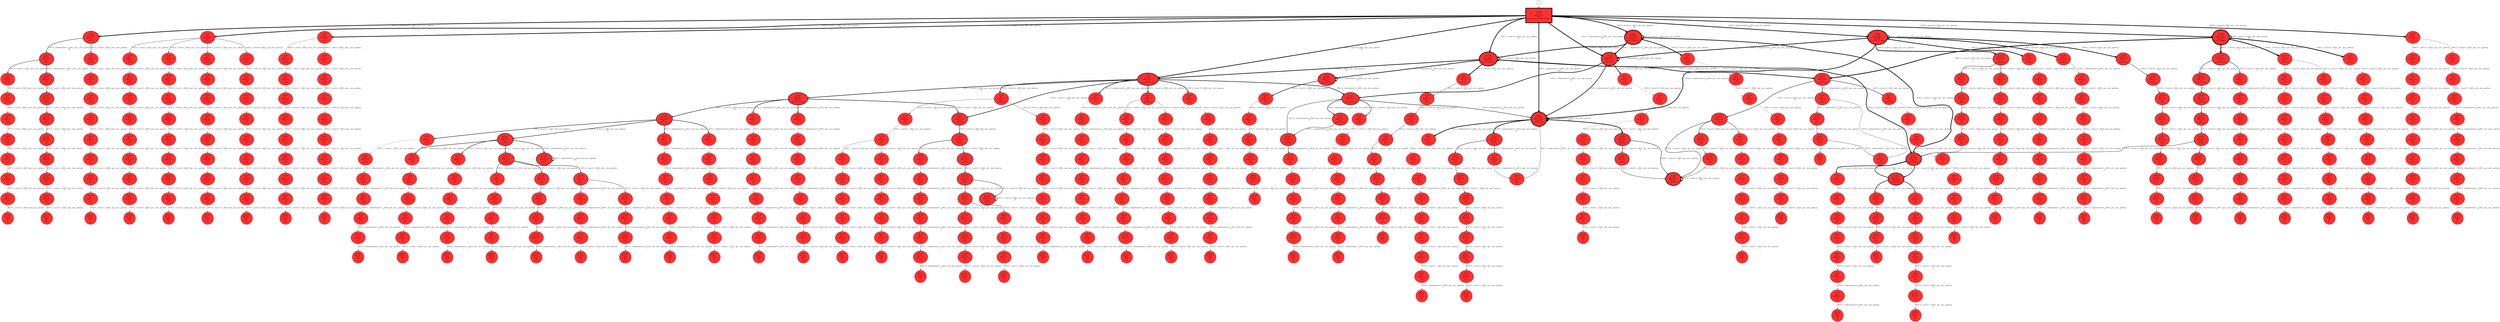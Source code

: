 // produced with flexfringe // 
digraph DFA {
	0 [label="root" shape=box];
		I -> 0;
	0 [ label="0 #324
fin: 
 path: 0:324 , 
324 0
[12,4,2,62,28,41,20,51,28,74,2,]" , style=filled, fillcolor="firebrick1", width=1.91454, height=1.91454, penwidth=5.78383];
		0 -> 1 [label="9191.0__>departments>__200.0__post__user__gateway
12 " , penwidth=5.78383 ];
		0 -> 2 [label="9191.0__>users>__200.0__post__user__gateway
4 " , penwidth=5.78383 ];
		0 -> 3 [label="9191.0__>users>__400.0__post__user__gateway
2 " , penwidth=5.78383 ];
		0 -> 4 [label="9191.0__>users>1__200.0__get__user__gateway
62 " , penwidth=5.78383 ];
		0 -> 5 [label="9191.0__>users>3__200.0__get__user__gateway
28 " , penwidth=5.78383 ];
		0 -> 6 [label="9191.0__>users>2__200.0__get__user__gateway
41 " , penwidth=5.78383 ];
		0 -> 7 [label="9191.0__>departments>1__200.0__get__user__gateway
20 " , penwidth=5.78383 ];
		0 -> 8 [label="9191.0__>departments>2__200.0__get__user__gateway
51 " , penwidth=5.78383 ];
		0 -> 9 [label="9191.0__>departments>3__200.0__get__user__gateway
28 " , penwidth=5.78383 ];
		0 -> 10 [label="9191.0__>users>4__200.0__get__user__gateway
74 " , penwidth=5.78383 ];
		0 -> 11 [label="9191.0__>users>5__500.0__get__user__gateway
2 " , penwidth=5.78383 ];
	1 [ label="1 #12
fin: 0:1 , 
 path: 0:11 , 
11 1
[10,1,]" , style=filled, fillcolor="firebrick1", width=1.27115, height=1.27115, penwidth=2.56495];
		1 -> 12 [label="9191.0__>departments>__200.0__post__user__gateway
10 " , penwidth=2.56495 ];
		1 -> 13 [label="9191.0__>users>__200.0__post__user__gateway
1 " , penwidth=2.56495 ];
	2 [ label="2 #4
fin: 
 path: 0:4 , 
4 0
[1,1,1,1,]" , style=filled, fillcolor="firebrick1", width=0.959135, height=0.959135, penwidth=1.60944];
		2 -> 14 [label="9191.0__>users>__200.0__post__user__gateway
1 " , penwidth=1.60944 ];
		2 -> 15 [label="9191.0__>users>__400.0__post__user__gateway
1 " , penwidth=1.60944 ];
		2 -> 16 [label="9191.0__>users>1__200.0__get__user__gateway
1 " , penwidth=1.60944 ];
		2 -> 17 [label="9191.0__>users>4__200.0__get__user__gateway
1 " , penwidth=1.60944 ];
	3 [ label="3 #2
fin: 
 path: 0:2 , 
2 0
[1,1,]" , style=filled, fillcolor="firebrick1", width=0.741276, height=0.741276, penwidth=1.09861];
		3 -> 18 [label="9191.0__>users>__200.0__post__user__gateway
1 " , penwidth=1.09861 ];
		3 -> 19 [label="9191.0__>users>__400.0__post__user__gateway
1 " , penwidth=1.09861 ];
	4 [ label="4 #299
fin: 0:11 , 
 path: 0:288 , 
288 11
[237,1,28,3,19,]" , style=filled, fillcolor="firebrick1", width=1.90267, height=1.90267, penwidth=5.70378];
		4 -> 4 [label="9191.0__>users>1__200.0__get__user__gateway
237 " , penwidth=5.70378 ];
		4 -> 20 [label="9191.0__>users>3__200.0__get__user__gateway
1 " , penwidth=5.70378 ];
		4 -> 6 [label="9191.0__>users>2__200.0__get__user__gateway
28 " , penwidth=5.70378 ];
		4 -> 7 [label="9191.0__>departments>1__200.0__get__user__gateway
3 " , penwidth=5.70378 ];
		4 -> 21 [label="9191.0__>users>4__200.0__get__user__gateway
19 " , penwidth=5.70378 ];
	5 [ label="5 #63
fin: 0:2 , 
 path: 0:61 , 
61 2
[10,39,3,4,1,3,1,]" , style=filled, fillcolor="firebrick1", width=1.64072, height=1.64072, penwidth=4.15888];
		5 -> 22 [label="9191.0__>users>1__200.0__get__user__gateway
10 " , penwidth=4.15888 ];
		5 -> 23 [label="9191.0__>users>3__200.0__get__user__gateway
39 " , penwidth=4.15888 ];
		5 -> 24 [label="9191.0__>users>2__200.0__get__user__gateway
3 " , penwidth=4.15888 ];
		5 -> 31 [label="9191.0__>departments>2__200.0__get__user__gateway
4 " , penwidth=4.15888 ];
		5 -> 25 [label="9191.0__>departments>3__200.0__get__user__gateway
1 " , penwidth=4.15888 ];
		5 -> 26 [label="9191.0__>users>4__200.0__get__user__gateway
3 " , penwidth=4.15888 ];
		5 -> 27 [label="9191.0__>users>5__500.0__get__user__gateway
1 " , penwidth=4.15888 ];
	6 [ label="6 #216
fin: 0:11 , 
 path: 0:205 , 
205 11
[4,5,35,147,8,6,]" , style=filled, fillcolor="firebrick1", width=1.85315, height=1.85315, penwidth=5.3799];
		6 -> 28 [label="9191.0__>users>__200.0__post__user__gateway
4 " , penwidth=5.3799 ];
		6 -> 39 [label="9191.0__>users>1__200.0__get__user__gateway
5 " , penwidth=5.3799 ];
		6 -> 5 [label="9191.0__>users>3__200.0__get__user__gateway
35 " , penwidth=5.3799 ];
		6 -> 6 [label="9191.0__>users>2__200.0__get__user__gateway
147 " , penwidth=5.3799 ];
		6 -> 29 [label="9191.0__>departments>2__200.0__get__user__gateway
8 " , penwidth=5.3799 ];
		6 -> 21 [label="9191.0__>users>4__200.0__get__user__gateway
6 " , penwidth=5.3799 ];
	7 [ label="7 #123
fin: 0:6 , 
 path: 0:117 , 
117 6
[1,97,10,9,]" , style=filled, fillcolor="firebrick1", width=1.76135, height=1.76135, penwidth=4.82028];
		7 -> 30 [label="9191.0__>users>1__200.0__get__user__gateway
1 " , penwidth=4.82028 ];
		7 -> 7 [label="9191.0__>departments>1__200.0__get__user__gateway
97 " , penwidth=4.82028 ];
		7 -> 31 [label="9191.0__>departments>2__200.0__get__user__gateway
10 " , penwidth=4.82028 ];
		7 -> 9 [label="9191.0__>departments>3__200.0__get__user__gateway
9 " , penwidth=4.82028 ];
	8 [ label="8 #298
fin: 0:18 , 
 path: 0:280 , 
280 18
[1,2,12,3,247,6,9,]" , style=filled, fillcolor="firebrick1", width=1.90217, height=1.90217, penwidth=5.70044];
		8 -> 32 [label="9191.0__>users>1__200.0__get__user__gateway
1 " , penwidth=5.70044 ];
		8 -> 33 [label="9191.0__>users>3__200.0__get__user__gateway
2 " , penwidth=5.70044 ];
		8 -> 34 [label="9191.0__>users>2__200.0__get__user__gateway
12 " , penwidth=5.70044 ];
		8 -> 7 [label="9191.0__>departments>1__200.0__get__user__gateway
3 " , penwidth=5.70044 ];
		8 -> 8 [label="9191.0__>departments>2__200.0__get__user__gateway
247 " , penwidth=5.70044 ];
		8 -> 9 [label="9191.0__>departments>3__200.0__get__user__gateway
6 " , penwidth=5.70044 ];
		8 -> 35 [label="9191.0__>users>4__200.0__get__user__gateway
9 " , penwidth=5.70044 ];
	9 [ label="9 #262
fin: 0:24 , 
 path: 0:238 , 
238 24
[18,13,1,206,]" , style=filled, fillcolor="firebrick1", width=1.88284, height=1.88284, penwidth=5.57215];
		9 -> 36 [label="9191.0__>users>3__200.0__get__user__gateway
18 " , penwidth=5.57215 ];
		9 -> 37 [label="9191.0__>departments>1__200.0__get__user__gateway
13 " , penwidth=5.57215 ];
		9 -> 38 [label="9191.0__>departments>2__200.0__get__user__gateway
1 " , penwidth=5.57215 ];
		9 -> 9 [label="9191.0__>departments>3__200.0__get__user__gateway
206 " , penwidth=5.57215 ];
	10 [ label="10 #558
fin: 0:45 , 
 path: 0:513 , 
513 45
[12,2,14,484,1,]" , style=filled, fillcolor="firebrick1", width=1.99145, height=1.99145, penwidth=6.32615];
		10 -> 39 [label="9191.0__>users>1__200.0__get__user__gateway
12 " , penwidth=6.32615 ];
		10 -> 40 [label="9191.0__>users>3__200.0__get__user__gateway
2 " , penwidth=6.32615 ];
		10 -> 41 [label="9191.0__>users>2__200.0__get__user__gateway
14 " , penwidth=6.32615 ];
		10 -> 10 [label="9191.0__>users>4__200.0__get__user__gateway
484 " , penwidth=6.32615 ];
		10 -> 42 [label="9191.0__>users>5__500.0__get__user__gateway
1 " , penwidth=6.32615 ];
	11 [ label="11 #2
fin: 
 path: 0:2 , 
2 0
[1,1,]" , style=filled, fillcolor="firebrick1", width=0.741276, height=0.741276, penwidth=1.09861];
		11 -> 43 [label="9191.0__>users>3__200.0__get__user__gateway
1 " , penwidth=1.09861 ];
		11 -> 44 [label="9191.0__>users>4__200.0__get__user__gateway
1 " , penwidth=1.09861 ];
	12 [ label="12 #10
fin: 0:1 , 
 path: 0:9 , 
9 1
[8,1,]" , style=filled, fillcolor="firebrick1", width=1.22316, height=1.22316, penwidth=2.3979];
		12 -> 45 [label="9191.0__>departments>__200.0__post__user__gateway
8 " , penwidth=2.3979 ];
		12 -> 46 [label="9191.0__>users>__200.0__post__user__gateway
1 " , penwidth=2.3979 ];
	13 [ label="13 #1
fin: 
 path: 0:1 , 
1 0
[0,1,0,]" , style=filled, fillcolor="firebrick1", width=0.526589, height=0.526589, penwidth=0.693147];
		13 -> 47 [label="9191.0__>users>__400.0__post__user__gateway
1 " , penwidth=0.693147 ];
	14 [ label="14 #1
fin: 
 path: 0:1 , 
1 0
[0,1,]" , style=filled, fillcolor="firebrick1", width=0.526589, height=0.526589, penwidth=0.693147];
		14 -> 48 [label="9191.0__>users>1__200.0__get__user__gateway
1 " , penwidth=0.693147 ];
	15 [ label="15 #1
fin: 
 path: 0:1 , 
1 0
[0,1,]" , style=filled, fillcolor="firebrick1", width=0.526589, height=0.526589, penwidth=0.693147];
		15 -> 49 [label="9191.0__>users>__400.0__post__user__gateway
1 " , penwidth=0.693147 ];
	16 [ label="16 #1
fin: 
 path: 0:1 , 
1 0
[0,1,0,]" , style=filled, fillcolor="firebrick1", width=0.526589, height=0.526589, penwidth=0.693147];
		16 -> 50 [label="9191.0__>users>3__200.0__get__user__gateway
1 " , penwidth=0.693147 ];
	17 [ label="17 #1
fin: 
 path: 0:1 , 
1 0
[0,1,]" , style=filled, fillcolor="firebrick1", width=0.526589, height=0.526589, penwidth=0.693147];
		17 -> 51 [label="9191.0__>users>4__200.0__get__user__gateway
1 " , penwidth=0.693147 ];
	18 [ label="18 #1
fin: 
 path: 0:1 , 
1 0
[1,0,]" , style=filled, fillcolor="firebrick1", width=0.526589, height=0.526589, penwidth=0.693147];
		18 -> 52 [label="9191.0__>users>__200.0__post__user__gateway
1 " , penwidth=0.693147 ];
	19 [ label="19 #1
fin: 
 path: 0:1 , 
1 0
[1,]" , style=filled, fillcolor="firebrick1", width=0.526589, height=0.526589, penwidth=0.693147];
		19 -> 53 [label="9191.0__>users>__200.0__post__user__gateway
1 " , penwidth=0.693147 ];
	20 [ label="20 #1
fin: 
 path: 0:1 , 
1 0
[1,0,0,]" , style=filled, fillcolor="firebrick1", width=0.526589, height=0.526589, penwidth=0.693147];
		20 -> 54 [label="9191.0__>users>2__200.0__get__user__gateway
1 " , penwidth=0.693147 ];
	21 [ label="21 #73
fin: 0:14 , 
 path: 0:59 , 
59 14
[0,1,0,58,0,]" , style=filled, fillcolor="firebrick1", width=1.66847, height=1.66847, penwidth=4.30407];
		21 -> 55 [label="9191.0__>users>3__200.0__get__user__gateway
1 " , penwidth=4.30407 ];
		21 -> 56 [label="9191.0__>users>4__200.0__get__user__gateway
58 " , penwidth=4.30407 ];
	22 [ label="22 #15
fin: 
 path: 0:15 , 
15 0
[15,0,0,0,]" , style=filled, fillcolor="firebrick1", width=1.32776, height=1.32776, penwidth=2.77259];
		22 -> 57 [label="9191.0__>users>1__200.0__get__user__gateway
15 " , penwidth=2.77259 ];
	23 [ label="23 #39
fin: 0:2 , 
 path: 0:37 , 
37 2
[5,30,0,1,1,0,0,]" , style=filled, fillcolor="firebrick1", width=1.54519, height=1.54519, penwidth=3.68888];
		23 -> 22 [label="9191.0__>users>1__200.0__get__user__gateway
5 " , penwidth=3.68888 ];
		23 -> 58 [label="9191.0__>users>3__200.0__get__user__gateway
30 " , penwidth=3.68888 ];
		23 -> 59 [label="9191.0__>departments>2__200.0__get__user__gateway
1 " , penwidth=3.68888 ];
		23 -> 60 [label="9191.0__>departments>3__200.0__get__user__gateway
1 " , penwidth=3.68888 ];
	24 [ label="24 #3
fin: 
 path: 0:3 , 
3 0
[2,0,0,0,1,]" , style=filled, fillcolor="firebrick1", width=0.869742, height=0.869742, penwidth=1.38629];
		24 -> 61 [label="9191.0__>users>1__200.0__get__user__gateway
2 " , penwidth=1.38629 ];
		24 -> 62 [label="9191.0__>users>4__200.0__get__user__gateway
1 " , penwidth=1.38629 ];
	25 [ label="25 #1
fin: 
 path: 0:1 , 
1 0
[1,]" , style=filled, fillcolor="firebrick1", width=0.526589, height=0.526589, penwidth=0.693147];
		25 -> 63 [label="9191.0__>departments>2__200.0__get__user__gateway
1 " , penwidth=0.693147 ];
	26 [ label="26 #3
fin: 
 path: 0:3 , 
3 0
[1,0,0,0,2,]" , style=filled, fillcolor="firebrick1", width=0.869742, height=0.869742, penwidth=1.38629];
		26 -> 64 [label="9191.0__>users>1__200.0__get__user__gateway
1 " , penwidth=1.38629 ];
		26 -> 65 [label="9191.0__>users>5__500.0__get__user__gateway
2 " , penwidth=1.38629 ];
	27 [ label="27 #1
fin: 
 path: 0:1 , 
1 0
[1,0,]" , style=filled, fillcolor="firebrick1", width=0.526589, height=0.526589, penwidth=0.693147];
		27 -> 66 [label="9191.0__>users>3__200.0__get__user__gateway
1 " , penwidth=0.693147 ];
	28 [ label="28 #4
fin: 
 path: 0:4 , 
4 0
[0,0,0,4,]" , style=filled, fillcolor="firebrick1", width=0.959135, height=0.959135, penwidth=1.60944];
		28 -> 67 [label="9191.0__>users>4__200.0__get__user__gateway
4 " , penwidth=1.60944 ];
	29 [ label="29 #45
fin: 0:6 , 
 path: 0:39 , 
39 6
[0,0,2,0,37,0,]" , style=filled, fillcolor="firebrick1", width=1.57457, height=1.57457, penwidth=3.82864];
		29 -> 68 [label="9191.0__>users>2__200.0__get__user__gateway
2 " , penwidth=3.82864 ];
		29 -> 29 [label="9191.0__>departments>2__200.0__get__user__gateway
37 " , penwidth=3.82864 ];
	30 [ label="30 #1
fin: 
 path: 0:1 , 
1 0
[1,0,]" , style=filled, fillcolor="firebrick1", width=0.526589, height=0.526589, penwidth=0.693147];
		30 -> 69 [label="9191.0__>users>1__200.0__get__user__gateway
1 " , penwidth=0.693147 ];
	31 [ label="31 #22
fin: 0:1 , 
 path: 0:21 , 
21 1
[1,0,0,0,11,9,]" , style=filled, fillcolor="firebrick1", width=1.41961, height=1.41961, penwidth=3.13549];
		31 -> 70 [label="9191.0__>users>1__200.0__get__user__gateway
1 " , penwidth=3.13549 ];
		31 -> 71 [label="9191.0__>departments>2__200.0__get__user__gateway
11 " , penwidth=3.13549 ];
		31 -> 9 [label="9191.0__>departments>3__200.0__get__user__gateway
9 " , penwidth=3.13549 ];
	32 [ label="32 #1
fin: 
 path: 0:1 , 
1 0
[1,0,0,]" , style=filled, fillcolor="firebrick1", width=0.526589, height=0.526589, penwidth=0.693147];
		32 -> 72 [label="9191.0__>users>1__200.0__get__user__gateway
1 " , penwidth=0.693147 ];
	33 [ label="33 #2
fin: 
 path: 0:2 , 
2 0
[0,2,0,0,]" , style=filled, fillcolor="firebrick1", width=0.741276, height=0.741276, penwidth=1.09861];
		33 -> 73 [label="9191.0__>departments>2__200.0__get__user__gateway
2 " , penwidth=1.09861 ];
	34 [ label="34 #12
fin: 0:1 , 
 path: 0:11 , 
11 1
[0,0,3,8,0,]" , style=filled, fillcolor="firebrick1", width=1.27115, height=1.27115, penwidth=2.56495];
		34 -> 74 [label="9191.0__>users>3__200.0__get__user__gateway
3 " , penwidth=2.56495 ];
		34 -> 75 [label="9191.0__>users>2__200.0__get__user__gateway
8 " , penwidth=2.56495 ];
	35 [ label="35 #9
fin: 0:1 , 
 path: 0:8 , 
8 1
[0,8,0,0,0,]" , style=filled, fillcolor="firebrick1", width=1.19471, height=1.19471, penwidth=2.30259];
		35 -> 76 [label="9191.0__>users>3__200.0__get__user__gateway
8 " , penwidth=2.30259 ];
	36 [ label="36 #18
fin: 0:2 , 
 path: 0:16 , 
16 2
[8,8,0,0,0,]" , style=filled, fillcolor="firebrick1", width=1.37231, height=1.37231, penwidth=2.94444];
		36 -> 77 [label="9191.0__>users>1__200.0__get__user__gateway
8 " , penwidth=2.94444 ];
		36 -> 78 [label="9191.0__>users>2__200.0__get__user__gateway
8 " , penwidth=2.94444 ];
	37 [ label="37 #13
fin: 0:1 , 
 path: 0:12 , 
12 1
[8,4,0,]" , style=filled, fillcolor="firebrick1", width=1.29172, height=1.29172, penwidth=2.63906];
		37 -> 79 [label="9191.0__>users>1__200.0__get__user__gateway
8 " , penwidth=2.63906 ];
		37 -> 80 [label="9191.0__>departments>1__200.0__get__user__gateway
4 " , penwidth=2.63906 ];
	38 [ label="38 #1
fin: 
 path: 0:1 , 
1 0
[0,0,1,]" , style=filled, fillcolor="firebrick1", width=0.526589, height=0.526589, penwidth=0.693147];
		38 -> 81 [label="9191.0__>departments>2__200.0__get__user__gateway
1 " , penwidth=0.693147 ];
	39 [ label="39 #17
fin: 0:1 , 
 path: 0:16 , 
16 1
[12,0,1,3,0,]" , style=filled, fillcolor="firebrick1", width=1.3585, height=1.3585, penwidth=2.89037];
		39 -> 82 [label="9191.0__>users>1__200.0__get__user__gateway
12 " , penwidth=2.89037 ];
		39 -> 83 [label="9191.0__>users>2__200.0__get__user__gateway
1 " , penwidth=2.89037 ];
		39 -> 84 [label="9191.0__>departments>1__200.0__get__user__gateway
3 " , penwidth=2.89037 ];
	40 [ label="40 #2
fin: 
 path: 0:2 , 
2 0
[1,0,0,1,]" , style=filled, fillcolor="firebrick1", width=0.741276, height=0.741276, penwidth=1.09861];
		40 -> 85 [label="9191.0__>users>2__200.0__get__user__gateway
1 " , penwidth=1.09861 ];
		40 -> 86 [label="9191.0__>users>5__500.0__get__user__gateway
1 " , penwidth=1.09861 ];
	41 [ label="41 #14
fin: 0:1 , 
 path: 0:13 , 
13 1
[0,0,1,12,0,0,]" , style=filled, fillcolor="firebrick1", width=1.31051, height=1.31051, penwidth=2.70805];
		41 -> 87 [label="9191.0__>users>3__200.0__get__user__gateway
1 " , penwidth=2.70805 ];
		41 -> 88 [label="9191.0__>users>2__200.0__get__user__gateway
12 " , penwidth=2.70805 ];
	42 [ label="42 #1
fin: 
 path: 0:1 , 
1 0
[0,1,]" , style=filled, fillcolor="firebrick1", width=0.526589, height=0.526589, penwidth=0.693147];
		42 -> 89 [label="9191.0__>users>4__200.0__get__user__gateway
1 " , penwidth=0.693147 ];
	43 [ label="43 #1
fin: 
 path: 0:1 , 
1 0
[0,1,]" , style=filled, fillcolor="firebrick1", width=0.526589, height=0.526589, penwidth=0.693147];
		43 -> 90 [label="9191.0__>users>4__200.0__get__user__gateway
1 " , penwidth=0.693147 ];
	44 [ label="44 #1
fin: 
 path: 0:1 , 
1 0
[0,1,]" , style=filled, fillcolor="firebrick1", width=0.526589, height=0.526589, penwidth=0.693147];
		44 -> 91 [label="9191.0__>users>2__200.0__get__user__gateway
1 " , penwidth=0.693147 ];
	45 [ label="45 #8
fin: 0:1 , 
 path: 0:7 , 
7 1
[7,]" , style=filled, fillcolor="firebrick1", width=1.16228, height=1.16228, penwidth=2.19722];
		45 -> 92 [label="9191.0__>users>__200.0__post__user__gateway
7 " , penwidth=2.19722 ];
	46 [ label="46 #1
fin: 
 path: 0:1 , 
1 0
[0,1,0,]" , style=filled, fillcolor="firebrick1", width=0.526589, height=0.526589, penwidth=0.693147];
		46 -> 93 [label="9191.0__>users>__400.0__post__user__gateway
1 " , penwidth=0.693147 ];
	47 [ label="47 #1
fin: 
 path: 0:1 , 
1 0
[0,1,]" , style=filled, fillcolor="firebrick1", width=0.526589, height=0.526589, penwidth=0.693147];
		47 -> 94 [label="9191.0__>users>__400.0__post__user__gateway
1 " , penwidth=0.693147 ];
	48 [ label="48 #1
fin: 
 path: 0:1 , 
1 0
[0,1,0,]" , style=filled, fillcolor="firebrick1", width=0.526589, height=0.526589, penwidth=0.693147];
		48 -> 95 [label="9191.0__>users>3__200.0__get__user__gateway
1 " , penwidth=0.693147 ];
	49 [ label="49 #1
fin: 
 path: 0:1 , 
1 0
[1,]" , style=filled, fillcolor="firebrick1", width=0.526589, height=0.526589, penwidth=0.693147];
		49 -> 96 [label="9191.0__>users>__200.0__post__user__gateway
1 " , penwidth=0.693147 ];
	50 [ label="50 #1
fin: 
 path: 0:1 , 
1 0
[1,]" , style=filled, fillcolor="firebrick1", width=0.526589, height=0.526589, penwidth=0.693147];
		50 -> 97 [label="9191.0__>users>2__200.0__get__user__gateway
1 " , penwidth=0.693147 ];
	51 [ label="51 #1
fin: 
 path: 0:1 , 
1 0
[0,1,]" , style=filled, fillcolor="firebrick1", width=0.526589, height=0.526589, penwidth=0.693147];
		51 -> 98 [label="9191.0__>users>4__200.0__get__user__gateway
1 " , penwidth=0.693147 ];
	52 [ label="52 #1
fin: 
 path: 0:1 , 
1 0
[0,1,]" , style=filled, fillcolor="firebrick1", width=0.526589, height=0.526589, penwidth=0.693147];
		52 -> 99 [label="9191.0__>users>1__200.0__get__user__gateway
1 " , penwidth=0.693147 ];
	53 [ label="53 #1
fin: 
 path: 0:1 , 
1 0
[1,0,]" , style=filled, fillcolor="firebrick1", width=0.526589, height=0.526589, penwidth=0.693147];
		53 -> 100 [label="9191.0__>users>__200.0__post__user__gateway
1 " , penwidth=0.693147 ];
	54 [ label="54 #1
fin: 
 path: 0:1 , 
1 0
[1,0,]" , style=filled, fillcolor="firebrick1", width=0.526589, height=0.526589, penwidth=0.693147];
		54 -> 101 [label="9191.0__>users>1__200.0__get__user__gateway
1 " , penwidth=0.693147 ];
	56 [ label="56 #58
fin: 0:12 , 
 path: 0:46 , 
46 12
[2,4,0,40,]" , style=filled, fillcolor="firebrick1", width=1.62483, height=1.62483, penwidth=4.07754];
		56 -> 103 [label="9191.0__>users>1__200.0__get__user__gateway
2 " , penwidth=4.07754 ];
		56 -> 104 [label="9191.0__>users>3__200.0__get__user__gateway
4 " , penwidth=4.07754 ];
		56 -> 21 [label="9191.0__>users>4__200.0__get__user__gateway
40 " , penwidth=4.07754 ];
	57 [ label="57 #15
fin: 
 path: 0:15 , 
15 0
[13,0,2,]" , style=filled, fillcolor="firebrick1", width=1.32776, height=1.32776, penwidth=2.77259];
		57 -> 105 [label="9191.0__>users>1__200.0__get__user__gateway
13 " , penwidth=2.77259 ];
		57 -> 106 [label="9191.0__>departments>1__200.0__get__user__gateway
2 " , penwidth=2.77259 ];
	58 [ label="58 #30
fin: 0:2 , 
 path: 0:28 , 
28 2
[1,25,1,1,0,]" , style=filled, fillcolor="firebrick1", width=1.4893, height=1.4893, penwidth=3.43399];
		58 -> 107 [label="9191.0__>users>1__200.0__get__user__gateway
1 " , penwidth=3.43399 ];
		58 -> 108 [label="9191.0__>users>3__200.0__get__user__gateway
25 " , penwidth=3.43399 ];
		58 -> 109 [label="9191.0__>departments>2__200.0__get__user__gateway
1 " , penwidth=3.43399 ];
		58 -> 110 [label="9191.0__>departments>3__200.0__get__user__gateway
1 " , penwidth=3.43399 ];
	59 [ label="59 #1
fin: 
 path: 0:1 , 
1 0
[0,0,1,]" , style=filled, fillcolor="firebrick1", width=0.526589, height=0.526589, penwidth=0.693147];
		59 -> 111 [label="9191.0__>departments>2__200.0__get__user__gateway
1 " , penwidth=0.693147 ];
	60 [ label="60 #1
fin: 
 path: 0:1 , 
1 0
[1,]" , style=filled, fillcolor="firebrick1", width=0.526589, height=0.526589, penwidth=0.693147];
		60 -> 112 [label="9191.0__>departments>2__200.0__get__user__gateway
1 " , penwidth=0.693147 ];
	61 [ label="61 #2
fin: 
 path: 0:2 , 
2 0
[2,0,]" , style=filled, fillcolor="firebrick1", width=0.741276, height=0.741276, penwidth=1.09861];
		61 -> 113 [label="9191.0__>users>1__200.0__get__user__gateway
2 " , penwidth=1.09861 ];
	62 [ label="62 #1
fin: 
 path: 0:1 , 
1 0
[0,1,]" , style=filled, fillcolor="firebrick1", width=0.526589, height=0.526589, penwidth=0.693147];
		62 -> 114 [label="9191.0__>users>3__200.0__get__user__gateway
1 " , penwidth=0.693147 ];
	70 [ label="70 #1
fin: 
 path: 0:1 , 
1 0
[1,0,0,]" , style=filled, fillcolor="firebrick1", width=0.526589, height=0.526589, penwidth=0.693147];
		70 -> 122 [label="9191.0__>users>1__200.0__get__user__gateway
1 " , penwidth=0.693147 ];
	63 [ label="63 #1
fin: 
 path: 0:1 , 
1 0
[0,0,1,]" , style=filled, fillcolor="firebrick1", width=0.526589, height=0.526589, penwidth=0.693147];
		63 -> 115 [label="9191.0__>departments>2__200.0__get__user__gateway
1 " , penwidth=0.693147 ];
	64 [ label="64 #1
fin: 
 path: 0:1 , 
1 0
[1,]" , style=filled, fillcolor="firebrick1", width=0.526589, height=0.526589, penwidth=0.693147];
		64 -> 116 [label="9191.0__>users>2__200.0__get__user__gateway
1 " , penwidth=0.693147 ];
	65 [ label="65 #2
fin: 
 path: 0:2 , 
2 0
[0,2,]" , style=filled, fillcolor="firebrick1", width=0.741276, height=0.741276, penwidth=1.09861];
		65 -> 117 [label="9191.0__>users>4__200.0__get__user__gateway
2 " , penwidth=1.09861 ];
	66 [ label="66 #1
fin: 
 path: 0:1 , 
1 0
[1,]" , style=filled, fillcolor="firebrick1", width=0.526589, height=0.526589, penwidth=0.693147];
		66 -> 118 [label="9191.0__>users>4__200.0__get__user__gateway
1 " , penwidth=0.693147 ];
	67 [ label="67 #4
fin: 
 path: 0:4 , 
4 0
[0,4,]" , style=filled, fillcolor="firebrick1", width=0.959135, height=0.959135, penwidth=1.60944];
		67 -> 119 [label="9191.0__>users>4__200.0__get__user__gateway
4 " , penwidth=1.60944 ];
	84 [ label="84 #6
fin: 
 path: 0:6 , 
6 0
[0,6,]" , style=filled, fillcolor="firebrick1", width=1.08042, height=1.08042, penwidth=1.94591];
		84 -> 135 [label="9191.0__>departments>2__200.0__get__user__gateway
6 " , penwidth=1.94591 ];
	55 [ label="55 #1
fin: 
 path: 0:1 , 
1 0
[0,1,]" , style=filled, fillcolor="firebrick1", width=0.526589, height=0.526589, penwidth=0.693147];
		55 -> 102 [label="9191.0__>users>5__500.0__get__user__gateway
1 " , penwidth=0.693147 ];
	69 [ label="69 #1
fin: 
 path: 0:1 , 
1 0
[1,0,]" , style=filled, fillcolor="firebrick1", width=0.526589, height=0.526589, penwidth=0.693147];
		69 -> 121 [label="9191.0__>users>1__200.0__get__user__gateway
1 " , penwidth=0.693147 ];
	71 [ label="71 #11
fin: 
 path: 0:11 , 
11 0
[0,0,0,11,0,]" , style=filled, fillcolor="firebrick1", width=1.24844, height=1.24844, penwidth=2.48491];
		71 -> 123 [label="9191.0__>departments>2__200.0__get__user__gateway
11 " , penwidth=2.48491 ];
	72 [ label="72 #1
fin: 
 path: 0:1 , 
1 0
[1,0,]" , style=filled, fillcolor="firebrick1", width=0.526589, height=0.526589, penwidth=0.693147];
		72 -> 124 [label="9191.0__>users>2__200.0__get__user__gateway
1 " , penwidth=0.693147 ];
	73 [ label="73 #2
fin: 
 path: 0:2 , 
2 0
[2,]" , style=filled, fillcolor="firebrick1", width=0.741276, height=0.741276, penwidth=1.09861];
		73 -> 125 [label="9191.0__>users>1__200.0__get__user__gateway
2 " , penwidth=1.09861 ];
	74 [ label="74 #3
fin: 
 path: 0:3 , 
3 0
[0,3,]" , style=filled, fillcolor="firebrick1", width=0.869742, height=0.869742, penwidth=1.38629];
		74 -> 126 [label="9191.0__>users>4__200.0__get__user__gateway
3 " , penwidth=1.38629 ];
	75 [ label="75 #8
fin: 0:1 , 
 path: 0:7 , 
7 1
[0,7,]" , style=filled, fillcolor="firebrick1", width=1.16228, height=1.16228, penwidth=2.19722];
		75 -> 127 [label="9191.0__>users>2__200.0__get__user__gateway
7 " , penwidth=2.19722 ];
	76 [ label="76 #8
fin: 0:1 , 
 path: 0:7 , 
7 1
[7,0,0,0,]" , style=filled, fillcolor="firebrick1", width=1.16228, height=1.16228, penwidth=2.19722];
		76 -> 128 [label="9191.0__>users>2__200.0__get__user__gateway
7 " , penwidth=2.19722 ];
	77 [ label="77 #99
fin: 0:23 , 
 path: 0:76 , 
76 23
[76,0,0,0,]" , style=filled, fillcolor="firebrick1", width=1.72369, height=1.72369, penwidth=4.60517];
		77 -> 77 [label="9191.0__>users>1__200.0__get__user__gateway
76 " , penwidth=4.60517 ];
	78 [ label="78 #8
fin: 0:1 , 
 path: 0:7 , 
7 1
[7,0,0,]" , style=filled, fillcolor="firebrick1", width=1.16228, height=1.16228, penwidth=2.19722];
		78 -> 77 [label="9191.0__>users>1__200.0__get__user__gateway
7 " , penwidth=2.19722 ];
	79 [ label="79 #8
fin: 0:1 , 
 path: 0:7 , 
7 1
[7,0,]" , style=filled, fillcolor="firebrick1", width=1.16228, height=1.16228, penwidth=2.19722];
		79 -> 129 [label="9191.0__>users>1__200.0__get__user__gateway
7 " , penwidth=2.19722 ];
	80 [ label="80 #4
fin: 
 path: 0:4 , 
4 0
[0,4,]" , style=filled, fillcolor="firebrick1", width=0.959135, height=0.959135, penwidth=1.60944];
		80 -> 130 [label="9191.0__>departments>2__200.0__get__user__gateway
4 " , penwidth=1.60944 ];
	81 [ label="81 #1
fin: 
 path: 0:1 , 
1 0
[0,1,]" , style=filled, fillcolor="firebrick1", width=0.526589, height=0.526589, penwidth=0.693147];
		81 -> 131 [label="9191.0__>users>3__200.0__get__user__gateway
1 " , penwidth=0.693147 ];
	82 [ label="82 #12
fin: 0:1 , 
 path: 0:11 , 
11 1
[3,1,0,7,]" , style=filled, fillcolor="firebrick1", width=1.27115, height=1.27115, penwidth=2.56495];
		82 -> 77 [label="9191.0__>users>1__200.0__get__user__gateway
3 " , penwidth=2.56495 ];
		82 -> 132 [label="9191.0__>users>2__200.0__get__user__gateway
1 " , penwidth=2.56495 ];
		82 -> 133 [label="9191.0__>users>4__200.0__get__user__gateway
7 " , penwidth=2.56495 ];
	83 [ label="83 #1
fin: 
 path: 0:1 , 
1 0
[0,0,0,1,0,]" , style=filled, fillcolor="firebrick1", width=0.526589, height=0.526589, penwidth=0.693147];
		83 -> 134 [label="9191.0__>departments>2__200.0__get__user__gateway
1 " , penwidth=0.693147 ];
	85 [ label="85 #1
fin: 
 path: 0:1 , 
1 0
[0,0,1,]" , style=filled, fillcolor="firebrick1", width=0.526589, height=0.526589, penwidth=0.693147];
		85 -> 136 [label="9191.0__>users>4__200.0__get__user__gateway
1 " , penwidth=0.693147 ];
	86 [ label="86 #1
fin: 
 path: 0:1 , 
1 0
[1,]" , style=filled, fillcolor="firebrick1", width=0.526589, height=0.526589, penwidth=0.693147];
		86 -> 137 [label="9191.0__>users>3__200.0__get__user__gateway
1 " , penwidth=0.693147 ];
	87 [ label="87 #1
fin: 
 path: 0:1 , 
1 0
[0,0,1,0,]" , style=filled, fillcolor="firebrick1", width=0.526589, height=0.526589, penwidth=0.693147];
		87 -> 138 [label="9191.0__>departments>2__200.0__get__user__gateway
1 " , penwidth=0.693147 ];
	88 [ label="88 #12
fin: 0:1 , 
 path: 0:11 , 
11 1
[0,0,0,11,0,0,]" , style=filled, fillcolor="firebrick1", width=1.27115, height=1.27115, penwidth=2.56495];
		88 -> 139 [label="9191.0__>users>2__200.0__get__user__gateway
11 " , penwidth=2.56495 ];
	89 [ label="89 #1
fin: 
 path: 0:1 , 
1 0
[1,]" , style=filled, fillcolor="firebrick1", width=0.526589, height=0.526589, penwidth=0.693147];
		89 -> 140 [label="9191.0__>users>2__200.0__get__user__gateway
1 " , penwidth=0.693147 ];
	90 [ label="90 #1
fin: 
 path: 0:1 , 
1 0
[1,]" , style=filled, fillcolor="firebrick1", width=0.526589, height=0.526589, penwidth=0.693147];
		90 -> 141 [label="9191.0__>users>1__200.0__get__user__gateway
1 " , penwidth=0.693147 ];
	91 [ label="91 #1
fin: 
 path: 0:1 , 
1 0
[1,]" , style=filled, fillcolor="firebrick1", width=0.526589, height=0.526589, penwidth=0.693147];
		91 -> 142 [label="9191.0__>users>3__200.0__get__user__gateway
1 " , penwidth=0.693147 ];
	92 [ label="92 #7
fin: 0:1 , 
 path: 0:6 , 
6 1
[0,6,0,]" , style=filled, fillcolor="firebrick1", width=1.12475, height=1.12475, penwidth=2.07944];
		92 -> 143 [label="9191.0__>users>__400.0__post__user__gateway
6 " , penwidth=2.07944 ];
	93 [ label="93 #1
fin: 
 path: 0:1 , 
1 0
[0,1,]" , style=filled, fillcolor="firebrick1", width=0.526589, height=0.526589, penwidth=0.693147];
		93 -> 144 [label="9191.0__>users>__400.0__post__user__gateway
1 " , penwidth=0.693147 ];
	94 [ label="94 #1
fin: 
 path: 0:1 , 
1 0
[1,]" , style=filled, fillcolor="firebrick1", width=0.526589, height=0.526589, penwidth=0.693147];
		94 -> 145 [label="9191.0__>users>__200.0__post__user__gateway
1 " , penwidth=0.693147 ];
	95 [ label="95 #1
fin: 
 path: 0:1 , 
1 0
[1,]" , style=filled, fillcolor="firebrick1", width=0.526589, height=0.526589, penwidth=0.693147];
		95 -> 146 [label="9191.0__>users>2__200.0__get__user__gateway
1 " , penwidth=0.693147 ];
	96 [ label="96 #1
fin: 
 path: 0:1 , 
1 0
[1,0,]" , style=filled, fillcolor="firebrick1", width=0.526589, height=0.526589, penwidth=0.693147];
		96 -> 147 [label="9191.0__>users>__200.0__post__user__gateway
1 " , penwidth=0.693147 ];
	97 [ label="97 #1
fin: 
 path: 0:1 , 
1 0
[1,0,]" , style=filled, fillcolor="firebrick1", width=0.526589, height=0.526589, penwidth=0.693147];
		97 -> 148 [label="9191.0__>users>1__200.0__get__user__gateway
1 " , penwidth=0.693147 ];
	98 [ label="98 #1
fin: 
 path: 0:1 , 
1 0
[0,1,]" , style=filled, fillcolor="firebrick1", width=0.526589, height=0.526589, penwidth=0.693147];
		98 -> 149 [label="9191.0__>users>4__200.0__get__user__gateway
1 " , penwidth=0.693147 ];
	99 [ label="99 #1
fin: 
 path: 0:1 , 
1 0
[0,1,0,]" , style=filled, fillcolor="firebrick1", width=0.526589, height=0.526589, penwidth=0.693147];
		99 -> 150 [label="9191.0__>users>3__200.0__get__user__gateway
1 " , penwidth=0.693147 ];
	100 [ label="100 #1
fin: 
 path: 0:1 , 
1 0
[1,]" , style=filled, fillcolor="firebrick1", width=0.526589, height=0.526589, penwidth=0.693147];
		100 -> 151 [label="9191.0__>users>1__200.0__get__user__gateway
1 " , penwidth=0.693147 ];
	101 [ label="101 #1
fin: 
 path: 0:1 , 
1 0
[1,0,]" , style=filled, fillcolor="firebrick1", width=0.526589, height=0.526589, penwidth=0.693147];
		101 -> 152 [label="9191.0__>users>1__200.0__get__user__gateway
1 " , penwidth=0.693147 ];
	103 [ label="103 #2
fin: 
 path: 0:2 , 
2 0
[2,]" , style=filled, fillcolor="firebrick1", width=0.741276, height=0.741276, penwidth=1.09861];
		103 -> 154 [label="9191.0__>users>1__200.0__get__user__gateway
2 " , penwidth=1.09861 ];
	105 [ label="105 #13
fin: 0:1 , 
 path: 0:12 , 
12 1
[12,0,0,]" , style=filled, fillcolor="firebrick1", width=1.29172, height=1.29172, penwidth=2.63906];
		105 -> 156 [label="9191.0__>users>1__200.0__get__user__gateway
12 " , penwidth=2.63906 ];
	106 [ label="106 #2
fin: 
 path: 0:2 , 
2 0
[2,0,]" , style=filled, fillcolor="firebrick1", width=0.741276, height=0.741276, penwidth=1.09861];
		106 -> 157 [label="9191.0__>departments>1__200.0__get__user__gateway
2 " , penwidth=1.09861 ];
	107 [ label="107 #1
fin: 
 path: 0:1 , 
1 0
[1,0,]" , style=filled, fillcolor="firebrick1", width=0.526589, height=0.526589, penwidth=0.693147];
		107 -> 158 [label="9191.0__>users>1__200.0__get__user__gateway
1 " , penwidth=0.693147 ];
	108 [ label="108 #25
fin: 0:3 , 
 path: 0:22 , 
22 3
[1,14,6,1,]" , style=filled, fillcolor="firebrick1", width=1.44882, height=1.44882, penwidth=3.2581];
		108 -> 159 [label="9191.0__>users>1__200.0__get__user__gateway
1 " , penwidth=3.2581 ];
		108 -> 160 [label="9191.0__>users>3__200.0__get__user__gateway
14 " , penwidth=3.2581 ];
		108 -> 161 [label="9191.0__>departments>2__200.0__get__user__gateway
6 " , penwidth=3.2581 ];
		108 -> 162 [label="9191.0__>departments>3__200.0__get__user__gateway
1 " , penwidth=3.2581 ];
	109 [ label="109 #1
fin: 
 path: 0:1 , 
1 0
[0,0,1,]" , style=filled, fillcolor="firebrick1", width=0.526589, height=0.526589, penwidth=0.693147];
		109 -> 163 [label="9191.0__>departments>2__200.0__get__user__gateway
1 " , penwidth=0.693147 ];
	110 [ label="110 #1
fin: 
 path: 0:1 , 
1 0
[1,]" , style=filled, fillcolor="firebrick1", width=0.526589, height=0.526589, penwidth=0.693147];
		110 -> 164 [label="9191.0__>departments>2__200.0__get__user__gateway
1 " , penwidth=0.693147 ];
	111 [ label="111 #1
fin: 
 path: 0:1 , 
1 0
[0,1,]" , style=filled, fillcolor="firebrick1", width=0.526589, height=0.526589, penwidth=0.693147];
		111 -> 165 [label="9191.0__>departments>2__200.0__get__user__gateway
1 " , penwidth=0.693147 ];
	112 [ label="112 #1
fin: 
 path: 0:1 , 
1 0
[0,0,1,]" , style=filled, fillcolor="firebrick1", width=0.526589, height=0.526589, penwidth=0.693147];
		112 -> 166 [label="9191.0__>departments>2__200.0__get__user__gateway
1 " , penwidth=0.693147 ];
	113 [ label="113 #2
fin: 
 path: 0:2 , 
2 0
[1,1,]" , style=filled, fillcolor="firebrick1", width=0.741276, height=0.741276, penwidth=1.09861];
		113 -> 167 [label="9191.0__>users>1__200.0__get__user__gateway
1 " , penwidth=1.09861 ];
		113 -> 168 [label="9191.0__>users>2__200.0__get__user__gateway
1 " , penwidth=1.09861 ];
	114 [ label="114 #1
fin: 
 path: 0:1 , 
1 0
[0,1,]" , style=filled, fillcolor="firebrick1", width=0.526589, height=0.526589, penwidth=0.693147];
		114 -> 169 [label="9191.0__>users>5__500.0__get__user__gateway
1 " , penwidth=0.693147 ];
	122 [ label="122 #1
fin: 
 path: 0:1 , 
1 0
[0,1,0,]" , style=filled, fillcolor="firebrick1", width=0.526589, height=0.526589, penwidth=0.693147];
		122 -> 177 [label="9191.0__>users>2__200.0__get__user__gateway
1 " , penwidth=0.693147 ];
	115 [ label="115 #1
fin: 
 path: 0:1 , 
1 0
[0,1,]" , style=filled, fillcolor="firebrick1", width=0.526589, height=0.526589, penwidth=0.693147];
		115 -> 170 [label="9191.0__>users>3__200.0__get__user__gateway
1 " , penwidth=0.693147 ];
	116 [ label="116 #1
fin: 
 path: 0:1 , 
1 0
[0,1,]" , style=filled, fillcolor="firebrick1", width=0.526589, height=0.526589, penwidth=0.693147];
		116 -> 171 [label="9191.0__>departments>2__200.0__get__user__gateway
1 " , penwidth=0.693147 ];
	117 [ label="117 #2
fin: 
 path: 0:2 , 
2 0
[2,]" , style=filled, fillcolor="firebrick1", width=0.741276, height=0.741276, penwidth=1.09861];
		117 -> 172 [label="9191.0__>users>2__200.0__get__user__gateway
2 " , penwidth=1.09861 ];
	118 [ label="118 #1
fin: 
 path: 0:1 , 
1 0
[1,]" , style=filled, fillcolor="firebrick1", width=0.526589, height=0.526589, penwidth=0.693147];
		118 -> 173 [label="9191.0__>users>1__200.0__get__user__gateway
1 " , penwidth=0.693147 ];
	119 [ label="119 #4
fin: 
 path: 0:4 , 
4 0
[0,4,]" , style=filled, fillcolor="firebrick1", width=0.959135, height=0.959135, penwidth=1.60944];
		119 -> 174 [label="9191.0__>users>4__200.0__get__user__gateway
4 " , penwidth=1.60944 ];
	132 [ label="132 #1
fin: 
 path: 0:1 , 
1 0
[0,1,]" , style=filled, fillcolor="firebrick1", width=0.526589, height=0.526589, penwidth=0.693147];
		132 -> 186 [label="9191.0__>users>3__200.0__get__user__gateway
1 " , penwidth=0.693147 ];
	135 [ label="135 #6
fin: 0:1 , 
 path: 0:5 , 
5 1
[0,5,]" , style=filled, fillcolor="firebrick1", width=1.08042, height=1.08042, penwidth=1.94591];
		135 -> 189 [label="9191.0__>departments>3__200.0__get__user__gateway
5 " , penwidth=1.94591 ];
	102 [ label="102 #1
fin: 
 path: 0:1 , 
1 0
[1,]" , style=filled, fillcolor="firebrick1", width=0.526589, height=0.526589, penwidth=0.693147];
		102 -> 153 [label="9191.0__>users>3__200.0__get__user__gateway
1 " , penwidth=0.693147 ];
	121 [ label="121 #1
fin: 
 path: 0:1 , 
1 0
[1,0,]" , style=filled, fillcolor="firebrick1", width=0.526589, height=0.526589, penwidth=0.693147];
		121 -> 176 [label="9191.0__>users>1__200.0__get__user__gateway
1 " , penwidth=0.693147 ];
	123 [ label="123 #11
fin: 0:1 , 
 path: 0:10 , 
10 1
[0,2,8,0,]" , style=filled, fillcolor="firebrick1", width=1.24844, height=1.24844, penwidth=2.48491];
		123 -> 178 [label="9191.0__>departments>1__200.0__get__user__gateway
2 " , penwidth=2.48491 ];
		123 -> 31 [label="9191.0__>departments>2__200.0__get__user__gateway
8 " , penwidth=2.48491 ];
	124 [ label="124 #1
fin: 
 path: 0:1 , 
1 0
[1,]" , style=filled, fillcolor="firebrick1", width=0.526589, height=0.526589, penwidth=0.693147];
		124 -> 179 [label="9191.0__>users>1__200.0__get__user__gateway
1 " , penwidth=0.693147 ];
	125 [ label="125 #2
fin: 
 path: 0:2 , 
2 0
[2,0,0,]" , style=filled, fillcolor="firebrick1", width=0.741276, height=0.741276, penwidth=1.09861];
		125 -> 180 [label="9191.0__>users>1__200.0__get__user__gateway
2 " , penwidth=1.09861 ];
	126 [ label="126 #3
fin: 
 path: 0:3 , 
3 0
[0,3,]" , style=filled, fillcolor="firebrick1", width=0.869742, height=0.869742, penwidth=1.38629];
		126 -> 181 [label="9191.0__>users>5__500.0__get__user__gateway
3 " , penwidth=1.38629 ];
	127 [ label="127 #7
fin: 0:1 , 
 path: 0:6 , 
6 1
[0,6,]" , style=filled, fillcolor="firebrick1", width=1.12475, height=1.12475, penwidth=2.07944];
		127 -> 182 [label="9191.0__>users>2__200.0__get__user__gateway
6 " , penwidth=2.07944 ];
	128 [ label="128 #7
fin: 0:1 , 
 path: 0:6 , 
6 1
[6,]" , style=filled, fillcolor="firebrick1", width=1.12475, height=1.12475, penwidth=2.07944];
		128 -> 183 [label="9191.0__>users>4__200.0__get__user__gateway
6 " , penwidth=2.07944 ];
	129 [ label="129 #7
fin: 0:1 , 
 path: 0:6 , 
6 1
[6,0,]" , style=filled, fillcolor="firebrick1", width=1.12475, height=1.12475, penwidth=2.07944];
		129 -> 184 [label="9191.0__>users>1__200.0__get__user__gateway
6 " , penwidth=2.07944 ];
	130 [ label="130 #4
fin: 
 path: 0:4 , 
4 0
[0,4,]" , style=filled, fillcolor="firebrick1", width=0.959135, height=0.959135, penwidth=1.60944];
		130 -> 9 [label="9191.0__>departments>3__200.0__get__user__gateway
4 " , penwidth=1.60944 ];
	131 [ label="131 #1
fin: 
 path: 0:1 , 
1 0
[1,]" , style=filled, fillcolor="firebrick1", width=0.526589, height=0.526589, penwidth=0.693147];
		131 -> 185 [label="9191.0__>departments>2__200.0__get__user__gateway
1 " , penwidth=0.693147 ];
	133 [ label="133 #7
fin: 0:1 , 
 path: 0:6 , 
6 1
[0,6,]" , style=filled, fillcolor="firebrick1", width=1.12475, height=1.12475, penwidth=2.07944];
		133 -> 187 [label="9191.0__>users>4__200.0__get__user__gateway
6 " , penwidth=2.07944 ];
	134 [ label="134 #1
fin: 
 path: 0:1 , 
1 0
[0,1,]" , style=filled, fillcolor="firebrick1", width=0.526589, height=0.526589, penwidth=0.693147];
		134 -> 188 [label="9191.0__>departments>2__200.0__get__user__gateway
1 " , penwidth=0.693147 ];
	136 [ label="136 #1
fin: 
 path: 0:1 , 
1 0
[0,1,]" , style=filled, fillcolor="firebrick1", width=0.526589, height=0.526589, penwidth=0.693147];
		136 -> 190 [label="9191.0__>users>3__200.0__get__user__gateway
1 " , penwidth=0.693147 ];
	137 [ label="137 #1
fin: 
 path: 0:1 , 
1 0
[1,]" , style=filled, fillcolor="firebrick1", width=0.526589, height=0.526589, penwidth=0.693147];
		137 -> 191 [label="9191.0__>users>4__200.0__get__user__gateway
1 " , penwidth=0.693147 ];
	138 [ label="138 #1
fin: 
 path: 0:1 , 
1 0
[0,1,]" , style=filled, fillcolor="firebrick1", width=0.526589, height=0.526589, penwidth=0.693147];
		138 -> 192 [label="9191.0__>departments>2__200.0__get__user__gateway
1 " , penwidth=0.693147 ];
	139 [ label="139 #11
fin: 0:1 , 
 path: 0:10 , 
10 1
[0,10,0,0,]" , style=filled, fillcolor="firebrick1", width=1.24844, height=1.24844, penwidth=2.48491];
		139 -> 193 [label="9191.0__>users>2__200.0__get__user__gateway
10 " , penwidth=2.48491 ];
	140 [ label="140 #1
fin: 
 path: 0:1 , 
1 0
[1,]" , style=filled, fillcolor="firebrick1", width=0.526589, height=0.526589, penwidth=0.693147];
		140 -> 194 [label="9191.0__>users>3__200.0__get__user__gateway
1 " , penwidth=0.693147 ];
	141 [ label="141 #1
fin: 
 path: 0:1 , 
1 0
[1,]" , style=filled, fillcolor="firebrick1", width=0.526589, height=0.526589, penwidth=0.693147];
		141 -> 195 [label="9191.0__>users>2__200.0__get__user__gateway
1 " , penwidth=0.693147 ];
	142 [ label="142 #1
fin: 
 path: 0:1 , 
1 0
[1,]" , style=filled, fillcolor="firebrick1", width=0.526589, height=0.526589, penwidth=0.693147];
		142 -> 196 [label="9191.0__>departments>2__200.0__get__user__gateway
1 " , penwidth=0.693147 ];
	143 [ label="143 #6
fin: 0:1 , 
 path: 0:5 , 
5 1
[0,5,]" , style=filled, fillcolor="firebrick1", width=1.08042, height=1.08042, penwidth=1.94591];
		143 -> 197 [label="9191.0__>users>__400.0__post__user__gateway
5 " , penwidth=1.94591 ];
	144 [ label="144 #1
fin: 
 path: 0:1 , 
1 0
[1,]" , style=filled, fillcolor="firebrick1", width=0.526589, height=0.526589, penwidth=0.693147];
		144 -> 198 [label="9191.0__>users>__200.0__post__user__gateway
1 " , penwidth=0.693147 ];
	145 [ label="145 #1
fin: 
 path: 0:1 , 
1 0
[1,0,]" , style=filled, fillcolor="firebrick1", width=0.526589, height=0.526589, penwidth=0.693147];
		145 -> 199 [label="9191.0__>users>__200.0__post__user__gateway
1 " , penwidth=0.693147 ];
	146 [ label="146 #1
fin: 
 path: 0:1 , 
1 0
[1,0,]" , style=filled, fillcolor="firebrick1", width=0.526589, height=0.526589, penwidth=0.693147];
		146 -> 200 [label="9191.0__>users>1__200.0__get__user__gateway
1 " , penwidth=0.693147 ];
	147 [ label="147 #1
fin: 
 path: 0:1 , 
1 0
[1,]" , style=filled, fillcolor="firebrick1", width=0.526589, height=0.526589, penwidth=0.693147];
		147 -> 201 [label="9191.0__>users>1__200.0__get__user__gateway
1 " , penwidth=0.693147 ];
	148 [ label="148 #1
fin: 
 path: 0:1 , 
1 0
[1,0,]" , style=filled, fillcolor="firebrick1", width=0.526589, height=0.526589, penwidth=0.693147];
		148 -> 202 [label="9191.0__>users>1__200.0__get__user__gateway
1 " , penwidth=0.693147 ];
	149 [ label="149 #1
fin: 
 path: 0:1 , 
1 0
[1,]" , style=filled, fillcolor="firebrick1", width=0.526589, height=0.526589, penwidth=0.693147];
		149 -> 203 [label="9191.0__>users>2__200.0__get__user__gateway
1 " , penwidth=0.693147 ];
	150 [ label="150 #1
fin: 
 path: 0:1 , 
1 0
[1,]" , style=filled, fillcolor="firebrick1", width=0.526589, height=0.526589, penwidth=0.693147];
		150 -> 204 [label="9191.0__>users>2__200.0__get__user__gateway
1 " , penwidth=0.693147 ];
	151 [ label="151 #1
fin: 
 path: 0:1 , 
1 0
[0,1,0,]" , style=filled, fillcolor="firebrick1", width=0.526589, height=0.526589, penwidth=0.693147];
		151 -> 205 [label="9191.0__>users>3__200.0__get__user__gateway
1 " , penwidth=0.693147 ];
	152 [ label="152 #1
fin: 
 path: 0:1 , 
1 0
[0,1,]" , style=filled, fillcolor="firebrick1", width=0.526589, height=0.526589, penwidth=0.693147];
		152 -> 206 [label="9191.0__>users>2__200.0__get__user__gateway
1 " , penwidth=0.693147 ];
	154 [ label="154 #2
fin: 
 path: 0:2 , 
2 0
[2,]" , style=filled, fillcolor="firebrick1", width=0.741276, height=0.741276, penwidth=1.09861];
		154 -> 208 [label="9191.0__>users>1__200.0__get__user__gateway
2 " , penwidth=1.09861 ];
	156 [ label="156 #12
fin: 0:1 , 
 path: 0:11 , 
11 1
[6,5,]" , style=filled, fillcolor="firebrick1", width=1.27115, height=1.27115, penwidth=2.56495];
		156 -> 210 [label="9191.0__>users>1__200.0__get__user__gateway
6 " , penwidth=2.56495 ];
		156 -> 211 [label="9191.0__>users>2__200.0__get__user__gateway
5 " , penwidth=2.56495 ];
	157 [ label="157 #2
fin: 
 path: 0:2 , 
2 0
[2,0,]" , style=filled, fillcolor="firebrick1", width=0.741276, height=0.741276, penwidth=1.09861];
		157 -> 212 [label="9191.0__>departments>1__200.0__get__user__gateway
2 " , penwidth=1.09861 ];
	158 [ label="158 #1
fin: 
 path: 0:1 , 
1 0
[0,1,]" , style=filled, fillcolor="firebrick1", width=0.526589, height=0.526589, penwidth=0.693147];
		158 -> 213 [label="9191.0__>departments>1__200.0__get__user__gateway
1 " , penwidth=0.693147 ];
	159 [ label="159 #1
fin: 
 path: 0:1 , 
1 0
[1,0,]" , style=filled, fillcolor="firebrick1", width=0.526589, height=0.526589, penwidth=0.693147];
		159 -> 214 [label="9191.0__>users>1__200.0__get__user__gateway
1 " , penwidth=0.693147 ];
	160 [ label="160 #14
fin: 0:2 , 
 path: 0:12 , 
12 2
[5,6,0,1,]" , style=filled, fillcolor="firebrick1", width=1.31051, height=1.31051, penwidth=2.70805];
		160 -> 215 [label="9191.0__>users>1__200.0__get__user__gateway
5 " , penwidth=2.70805 ];
		160 -> 216 [label="9191.0__>users>3__200.0__get__user__gateway
6 " , penwidth=2.70805 ];
		160 -> 217 [label="9191.0__>departments>3__200.0__get__user__gateway
1 " , penwidth=2.70805 ];
	161 [ label="161 #21
fin: 0:6 , 
 path: 0:15 , 
15 6
[0,0,15,]" , style=filled, fillcolor="firebrick1", width=1.4088, height=1.4088, penwidth=3.09104];
		161 -> 161 [label="9191.0__>departments>2__200.0__get__user__gateway
15 " , penwidth=3.09104 ];
	162 [ label="162 #1
fin: 
 path: 0:1 , 
1 0
[1,]" , style=filled, fillcolor="firebrick1", width=0.526589, height=0.526589, penwidth=0.693147];
		162 -> 218 [label="9191.0__>departments>2__200.0__get__user__gateway
1 " , penwidth=0.693147 ];
	163 [ label="163 #1
fin: 
 path: 0:1 , 
1 0
[0,1,]" , style=filled, fillcolor="firebrick1", width=0.526589, height=0.526589, penwidth=0.693147];
		163 -> 219 [label="9191.0__>departments>2__200.0__get__user__gateway
1 " , penwidth=0.693147 ];
	164 [ label="164 #1
fin: 
 path: 0:1 , 
1 0
[0,0,1,]" , style=filled, fillcolor="firebrick1", width=0.526589, height=0.526589, penwidth=0.693147];
		164 -> 220 [label="9191.0__>departments>2__200.0__get__user__gateway
1 " , penwidth=0.693147 ];
	165 [ label="165 #1
fin: 
 path: 0:1 , 
1 0
[0,1,]" , style=filled, fillcolor="firebrick1", width=0.526589, height=0.526589, penwidth=0.693147];
		165 -> 221 [label="9191.0__>departments>2__200.0__get__user__gateway
1 " , penwidth=0.693147 ];
	166 [ label="166 #1
fin: 
 path: 0:1 , 
1 0
[0,1,]" , style=filled, fillcolor="firebrick1", width=0.526589, height=0.526589, penwidth=0.693147];
		166 -> 222 [label="9191.0__>users>3__200.0__get__user__gateway
1 " , penwidth=0.693147 ];
	167 [ label="167 #1
fin: 
 path: 0:1 , 
1 0
[1,]" , style=filled, fillcolor="firebrick1", width=0.526589, height=0.526589, penwidth=0.693147];
		167 -> 223 [label="9191.0__>users>1__200.0__get__user__gateway
1 " , penwidth=0.693147 ];
	168 [ label="168 #1
fin: 
 path: 0:1 , 
1 0
[1,]" , style=filled, fillcolor="firebrick1", width=0.526589, height=0.526589, penwidth=0.693147];
		168 -> 224 [label="9191.0__>users>3__200.0__get__user__gateway
1 " , penwidth=0.693147 ];
	169 [ label="169 #1
fin: 
 path: 0:1 , 
1 0
[1,]" , style=filled, fillcolor="firebrick1", width=0.526589, height=0.526589, penwidth=0.693147];
		169 -> 225 [label="9191.0__>users>3__200.0__get__user__gateway
1 " , penwidth=0.693147 ];
	177 [ label="177 #1
fin: 
 path: 0:1 , 
1 0
[1,]" , style=filled, fillcolor="firebrick1", width=0.526589, height=0.526589, penwidth=0.693147];
		177 -> 233 [label="9191.0__>users>1__200.0__get__user__gateway
1 " , penwidth=0.693147 ];
	178 [ label="178 #2
fin: 
 path: 0:2 , 
2 0
[2,]" , style=filled, fillcolor="firebrick1", width=0.741276, height=0.741276, penwidth=1.09861];
		178 -> 234 [label="9191.0__>departments>1__200.0__get__user__gateway
2 " , penwidth=1.09861 ];
	170 [ label="170 #1
fin: 
 path: 0:1 , 
1 0
[1,]" , style=filled, fillcolor="firebrick1", width=0.526589, height=0.526589, penwidth=0.693147];
		170 -> 226 [label="9191.0__>departments>2__200.0__get__user__gateway
1 " , penwidth=0.693147 ];
	171 [ label="171 #1
fin: 
 path: 0:1 , 
1 0
[0,1,]" , style=filled, fillcolor="firebrick1", width=0.526589, height=0.526589, penwidth=0.693147];
		171 -> 227 [label="9191.0__>departments>2__200.0__get__user__gateway
1 " , penwidth=0.693147 ];
	172 [ label="172 #2
fin: 
 path: 0:2 , 
2 0
[2,]" , style=filled, fillcolor="firebrick1", width=0.741276, height=0.741276, penwidth=1.09861];
		172 -> 228 [label="9191.0__>users>3__200.0__get__user__gateway
2 " , penwidth=1.09861 ];
	173 [ label="173 #1
fin: 
 path: 0:1 , 
1 0
[1,]" , style=filled, fillcolor="firebrick1", width=0.526589, height=0.526589, penwidth=0.693147];
		173 -> 229 [label="9191.0__>users>2__200.0__get__user__gateway
1 " , penwidth=0.693147 ];
	174 [ label="174 #4
fin: 
 path: 0:4 , 
4 0
[0,4,]" , style=filled, fillcolor="firebrick1", width=0.959135, height=0.959135, penwidth=1.60944];
		174 -> 230 [label="9191.0__>users>4__200.0__get__user__gateway
4 " , penwidth=1.60944 ];
	186 [ label="186 #1
fin: 
 path: 0:1 , 
1 0
[0,1,]" , style=filled, fillcolor="firebrick1", width=0.526589, height=0.526589, penwidth=0.693147];
		186 -> 242 [label="9191.0__>users>3__200.0__get__user__gateway
1 " , penwidth=0.693147 ];
	189 [ label="189 #5
fin: 0:1 , 
 path: 0:4 , 
4 1
[3,1,]" , style=filled, fillcolor="firebrick1", width=1.02667, height=1.02667, penwidth=1.79176];
		189 -> 244 [label="9191.0__>departments>1__200.0__get__user__gateway
3 " , penwidth=1.79176 ];
		189 -> 245 [label="9191.0__>departments>3__200.0__get__user__gateway
1 " , penwidth=1.79176 ];
	68 [ label="68 #2
fin: 
 path: 0:2 , 
2 0
[2,]" , style=filled, fillcolor="firebrick1", width=0.741276, height=0.741276, penwidth=1.09861];
		68 -> 120 [label="9191.0__>users>3__200.0__get__user__gateway
2 " , penwidth=1.09861 ];
	153 [ label="153 #1
fin: 
 path: 0:1 , 
1 0
[1,]" , style=filled, fillcolor="firebrick1", width=0.526589, height=0.526589, penwidth=0.693147];
		153 -> 207 [label="9191.0__>users>4__200.0__get__user__gateway
1 " , penwidth=0.693147 ];
	176 [ label="176 #1
fin: 
 path: 0:1 , 
1 0
[1,0,]" , style=filled, fillcolor="firebrick1", width=0.526589, height=0.526589, penwidth=0.693147];
		176 -> 232 [label="9191.0__>users>1__200.0__get__user__gateway
1 " , penwidth=0.693147 ];
	179 [ label="179 #1
fin: 
 path: 0:1 , 
1 0
[1,]" , style=filled, fillcolor="firebrick1", width=0.526589, height=0.526589, penwidth=0.693147];
		179 -> 235 [label="9191.0__>departments>1__200.0__get__user__gateway
1 " , penwidth=0.693147 ];
	180 [ label="180 #2
fin: 
 path: 0:2 , 
2 0
[2,0,]" , style=filled, fillcolor="firebrick1", width=0.741276, height=0.741276, penwidth=1.09861];
		180 -> 236 [label="9191.0__>users>2__200.0__get__user__gateway
2 " , penwidth=1.09861 ];
	181 [ label="181 #3
fin: 
 path: 0:3 , 
3 0
[3,]" , style=filled, fillcolor="firebrick1", width=0.869742, height=0.869742, penwidth=1.38629];
		181 -> 237 [label="9191.0__>users>4__200.0__get__user__gateway
3 " , penwidth=1.38629 ];
	182 [ label="182 #6
fin: 0:1 , 
 path: 0:5 , 
5 1
[5,]" , style=filled, fillcolor="firebrick1", width=1.08042, height=1.08042, penwidth=1.94591];
		182 -> 238 [label="9191.0__>users>__200.0__post__user__gateway
5 " , penwidth=1.94591 ];
	183 [ label="183 #6
fin: 0:1 , 
 path: 0:5 , 
5 1
[0,5,]" , style=filled, fillcolor="firebrick1", width=1.08042, height=1.08042, penwidth=1.94591];
		183 -> 239 [label="9191.0__>users>3__200.0__get__user__gateway
5 " , penwidth=1.94591 ];
	184 [ label="184 #6
fin: 0:1 , 
 path: 0:5 , 
5 1
[5,0,]" , style=filled, fillcolor="firebrick1", width=1.08042, height=1.08042, penwidth=1.94591];
		184 -> 240 [label="9191.0__>users>1__200.0__get__user__gateway
5 " , penwidth=1.94591 ];
	185 [ label="185 #1
fin: 
 path: 0:1 , 
1 0
[1,]" , style=filled, fillcolor="firebrick1", width=0.526589, height=0.526589, penwidth=0.693147];
		185 -> 241 [label="9191.0__>users>1__200.0__get__user__gateway
1 " , penwidth=0.693147 ];
	187 [ label="187 #6
fin: 0:1 , 
 path: 0:5 , 
5 1
[5,]" , style=filled, fillcolor="firebrick1", width=1.08042, height=1.08042, penwidth=1.94591];
		187 -> 77 [label="9191.0__>users>1__200.0__get__user__gateway
5 " , penwidth=1.94591 ];
	188 [ label="188 #1
fin: 
 path: 0:1 , 
1 0
[0,1,]" , style=filled, fillcolor="firebrick1", width=0.526589, height=0.526589, penwidth=0.693147];
		188 -> 243 [label="9191.0__>departments>2__200.0__get__user__gateway
1 " , penwidth=0.693147 ];
	190 [ label="190 #1
fin: 
 path: 0:1 , 
1 0
[0,1,]" , style=filled, fillcolor="firebrick1", width=0.526589, height=0.526589, penwidth=0.693147];
		190 -> 246 [label="9191.0__>users>5__500.0__get__user__gateway
1 " , penwidth=0.693147 ];
	191 [ label="191 #1
fin: 
 path: 0:1 , 
1 0
[1,]" , style=filled, fillcolor="firebrick1", width=0.526589, height=0.526589, penwidth=0.693147];
		191 -> 247 [label="9191.0__>users>1__200.0__get__user__gateway
1 " , penwidth=0.693147 ];
	192 [ label="192 #1
fin: 
 path: 0:1 , 
1 0
[0,1,]" , style=filled, fillcolor="firebrick1", width=0.526589, height=0.526589, penwidth=0.693147];
		192 -> 248 [label="9191.0__>departments>2__200.0__get__user__gateway
1 " , penwidth=0.693147 ];
	193 [ label="193 #10
fin: 0:1 , 
 path: 0:9 , 
9 1
[0,9,0,0,]" , style=filled, fillcolor="firebrick1", width=1.22316, height=1.22316, penwidth=2.3979];
		193 -> 249 [label="9191.0__>users>2__200.0__get__user__gateway
9 " , penwidth=2.3979 ];
	194 [ label="194 #1
fin: 
 path: 0:1 , 
1 0
[1,]" , style=filled, fillcolor="firebrick1", width=0.526589, height=0.526589, penwidth=0.693147];
		194 -> 250 [label="9191.0__>departments>2__200.0__get__user__gateway
1 " , penwidth=0.693147 ];
	195 [ label="195 #1
fin: 
 path: 0:1 , 
1 0
[0,1,]" , style=filled, fillcolor="firebrick1", width=0.526589, height=0.526589, penwidth=0.693147];
		195 -> 251 [label="9191.0__>departments>2__200.0__get__user__gateway
1 " , penwidth=0.693147 ];
	196 [ label="196 #1
fin: 
 path: 0:1 , 
1 0
[0,1,]" , style=filled, fillcolor="firebrick1", width=0.526589, height=0.526589, penwidth=0.693147];
		196 -> 252 [label="9191.0__>departments>2__200.0__get__user__gateway
1 " , penwidth=0.693147 ];
	197 [ label="197 #5
fin: 0:1 , 
 path: 0:4 , 
4 1
[4,]" , style=filled, fillcolor="firebrick1", width=1.02667, height=1.02667, penwidth=1.79176];
		197 -> 253 [label="9191.0__>users>__200.0__post__user__gateway
4 " , penwidth=1.79176 ];
	198 [ label="198 #1
fin: 
 path: 0:1 , 
1 0
[1,0,]" , style=filled, fillcolor="firebrick1", width=0.526589, height=0.526589, penwidth=0.693147];
		198 -> 254 [label="9191.0__>users>__200.0__post__user__gateway
1 " , penwidth=0.693147 ];
	199 [ label="199 #1
fin: 
 path: 0:1 , 
1 0
[1,]" , style=filled, fillcolor="firebrick1", width=0.526589, height=0.526589, penwidth=0.693147];
		199 -> 255 [label="9191.0__>users>1__200.0__get__user__gateway
1 " , penwidth=0.693147 ];
	200 [ label="200 #1
fin: 
 path: 0:1 , 
1 0
[1,0,]" , style=filled, fillcolor="firebrick1", width=0.526589, height=0.526589, penwidth=0.693147];
		200 -> 256 [label="9191.0__>users>1__200.0__get__user__gateway
1 " , penwidth=0.693147 ];
	201 [ label="201 #1
fin: 
 path: 0:1 , 
1 0
[0,1,]" , style=filled, fillcolor="firebrick1", width=0.526589, height=0.526589, penwidth=0.693147];
		201 -> 257 [label="9191.0__>users>3__200.0__get__user__gateway
1 " , penwidth=0.693147 ];
	202 [ label="202 #1
fin: 
 path: 0:1 , 
1 0
[1,]" , style=filled, fillcolor="firebrick1", width=0.526589, height=0.526589, penwidth=0.693147];
		202 -> 258 [label="9191.0__>users>2__200.0__get__user__gateway
1 " , penwidth=0.693147 ];
	203 [ label="203 #1
fin: 
 path: 0:1 , 
1 0
[1,]" , style=filled, fillcolor="firebrick1", width=0.526589, height=0.526589, penwidth=0.693147];
		203 -> 259 [label="9191.0__>users>2__200.0__get__user__gateway
1 " , penwidth=0.693147 ];
	204 [ label="204 #1
fin: 
 path: 0:1 , 
1 0
[1,0,]" , style=filled, fillcolor="firebrick1", width=0.526589, height=0.526589, penwidth=0.693147];
		204 -> 260 [label="9191.0__>users>1__200.0__get__user__gateway
1 " , penwidth=0.693147 ];
	205 [ label="205 #1
fin: 
 path: 0:1 , 
1 0
[1,]" , style=filled, fillcolor="firebrick1", width=0.526589, height=0.526589, penwidth=0.693147];
		205 -> 261 [label="9191.0__>users>2__200.0__get__user__gateway
1 " , penwidth=0.693147 ];
	206 [ label="206 #1
fin: 
 path: 0:1 , 
1 0
[1,]" , style=filled, fillcolor="firebrick1", width=0.526589, height=0.526589, penwidth=0.693147];
		206 -> 262 [label="9191.0__>users>3__200.0__get__user__gateway
1 " , penwidth=0.693147 ];
	208 [ label="208 #2
fin: 
 path: 0:2 , 
2 0
[2,]" , style=filled, fillcolor="firebrick1", width=0.741276, height=0.741276, penwidth=1.09861];
		208 -> 264 [label="9191.0__>users>1__200.0__get__user__gateway
2 " , penwidth=1.09861 ];
	210 [ label="210 #6
fin: 0:1 , 
 path: 0:5 , 
5 1
[1,4,]" , style=filled, fillcolor="firebrick1", width=1.08042, height=1.08042, penwidth=1.94591];
		210 -> 266 [label="9191.0__>users>1__200.0__get__user__gateway
1 " , penwidth=1.94591 ];
		210 -> 267 [label="9191.0__>users>2__200.0__get__user__gateway
4 " , penwidth=1.94591 ];
	211 [ label="211 #15
fin: 0:5 , 
 path: 0:10 , 
10 5
[0,10,]" , style=filled, fillcolor="firebrick1", width=1.32776, height=1.32776, penwidth=2.77259];
		211 -> 211 [label="9191.0__>users>2__200.0__get__user__gateway
10 " , penwidth=2.77259 ];
	212 [ label="212 #2
fin: 
 path: 0:2 , 
2 0
[2,0,]" , style=filled, fillcolor="firebrick1", width=0.741276, height=0.741276, penwidth=1.09861];
		212 -> 268 [label="9191.0__>departments>1__200.0__get__user__gateway
2 " , penwidth=1.09861 ];
	213 [ label="213 #1
fin: 
 path: 0:1 , 
1 0
[1,0,]" , style=filled, fillcolor="firebrick1", width=0.526589, height=0.526589, penwidth=0.693147];
		213 -> 269 [label="9191.0__>departments>1__200.0__get__user__gateway
1 " , penwidth=0.693147 ];
	214 [ label="214 #1
fin: 
 path: 0:1 , 
1 0
[1,]" , style=filled, fillcolor="firebrick1", width=0.526589, height=0.526589, penwidth=0.693147];
		214 -> 270 [label="9191.0__>departments>1__200.0__get__user__gateway
1 " , penwidth=0.693147 ];
	215 [ label="215 #5
fin: 0:1 , 
 path: 0:4 , 
4 1
[4,0,]" , style=filled, fillcolor="firebrick1", width=1.02667, height=1.02667, penwidth=1.79176];
		215 -> 271 [label="9191.0__>users>1__200.0__get__user__gateway
4 " , penwidth=1.79176 ];
	216 [ label="216 #6
fin: 0:1 , 
 path: 0:5 , 
5 1
[4,1,]" , style=filled, fillcolor="firebrick1", width=1.08042, height=1.08042, penwidth=1.94591];
		216 -> 272 [label="9191.0__>users>3__200.0__get__user__gateway
4 " , penwidth=1.94591 ];
		216 -> 273 [label="9191.0__>departments>3__200.0__get__user__gateway
1 " , penwidth=1.94591 ];
	217 [ label="217 #1
fin: 
 path: 0:1 , 
1 0
[1,]" , style=filled, fillcolor="firebrick1", width=0.526589, height=0.526589, penwidth=0.693147];
		217 -> 274 [label="9191.0__>departments>2__200.0__get__user__gateway
1 " , penwidth=0.693147 ];
	218 [ label="218 #1
fin: 
 path: 0:1 , 
1 0
[0,0,1,]" , style=filled, fillcolor="firebrick1", width=0.526589, height=0.526589, penwidth=0.693147];
		218 -> 275 [label="9191.0__>departments>2__200.0__get__user__gateway
1 " , penwidth=0.693147 ];
	219 [ label="219 #1
fin: 
 path: 0:1 , 
1 0
[0,1,]" , style=filled, fillcolor="firebrick1", width=0.526589, height=0.526589, penwidth=0.693147];
		219 -> 276 [label="9191.0__>departments>2__200.0__get__user__gateway
1 " , penwidth=0.693147 ];
	220 [ label="220 #1
fin: 
 path: 0:1 , 
1 0
[0,1,]" , style=filled, fillcolor="firebrick1", width=0.526589, height=0.526589, penwidth=0.693147];
		220 -> 277 [label="9191.0__>users>3__200.0__get__user__gateway
1 " , penwidth=0.693147 ];
	221 [ label="221 #1
fin: 
 path: 0:1 , 
1 0
[1,]" , style=filled, fillcolor="firebrick1", width=0.526589, height=0.526589, penwidth=0.693147];
		221 -> 278 [label="9191.0__>departments>2__200.0__get__user__gateway
1 " , penwidth=0.693147 ];
	222 [ label="222 #1
fin: 
 path: 0:1 , 
1 0
[1,]" , style=filled, fillcolor="firebrick1", width=0.526589, height=0.526589, penwidth=0.693147];
		222 -> 279 [label="9191.0__>departments>2__200.0__get__user__gateway
1 " , penwidth=0.693147 ];
	223 [ label="223 #1
fin: 
 path: 0:1 , 
1 0
[1,]" , style=filled, fillcolor="firebrick1", width=0.526589, height=0.526589, penwidth=0.693147];
		223 -> 280 [label="9191.0__>users>1__200.0__get__user__gateway
1 " , penwidth=0.693147 ];
	224 [ label="224 #1
fin: 
 path: 0:1 , 
1 0
[0,1,]" , style=filled, fillcolor="firebrick1", width=0.526589, height=0.526589, penwidth=0.693147];
		224 -> 281 [label="9191.0__>users>3__200.0__get__user__gateway
1 " , penwidth=0.693147 ];
	225 [ label="225 #1
fin: 
 path: 0:1 , 
1 0
[1,]" , style=filled, fillcolor="firebrick1", width=0.526589, height=0.526589, penwidth=0.693147];
		225 -> 282 [label="9191.0__>users>4__200.0__get__user__gateway
1 " , penwidth=0.693147 ];
	233 [ label="233 #1
fin: 
 path: 0:1 , 
1 0
[1,]" , style=filled, fillcolor="firebrick1", width=0.526589, height=0.526589, penwidth=0.693147];
		233 -> 290 [label="9191.0__>departments>1__200.0__get__user__gateway
1 " , penwidth=0.693147 ];
	234 [ label="234 #2
fin: 
 path: 0:2 , 
2 0
[2,]" , style=filled, fillcolor="firebrick1", width=0.741276, height=0.741276, penwidth=1.09861];
		234 -> 291 [label="9191.0__>departments>1__200.0__get__user__gateway
2 " , penwidth=1.09861 ];
	226 [ label="226 #1
fin: 
 path: 0:1 , 
1 0
[1,]" , style=filled, fillcolor="firebrick1", width=0.526589, height=0.526589, penwidth=0.693147];
		226 -> 283 [label="9191.0__>users>1__200.0__get__user__gateway
1 " , penwidth=0.693147 ];
	227 [ label="227 #1
fin: 
 path: 0:1 , 
1 0
[0,1,]" , style=filled, fillcolor="firebrick1", width=0.526589, height=0.526589, penwidth=0.693147];
		227 -> 284 [label="9191.0__>departments>2__200.0__get__user__gateway
1 " , penwidth=0.693147 ];
	228 [ label="228 #2
fin: 
 path: 0:2 , 
2 0
[2,]" , style=filled, fillcolor="firebrick1", width=0.741276, height=0.741276, penwidth=1.09861];
		228 -> 285 [label="9191.0__>departments>2__200.0__get__user__gateway
2 " , penwidth=1.09861 ];
	229 [ label="229 #1
fin: 
 path: 0:1 , 
1 0
[1,]" , style=filled, fillcolor="firebrick1", width=0.526589, height=0.526589, penwidth=0.693147];
		229 -> 286 [label="9191.0__>departments>2__200.0__get__user__gateway
1 " , penwidth=0.693147 ];
	230 [ label="230 #4
fin: 
 path: 0:4 , 
4 0
[4,]" , style=filled, fillcolor="firebrick1", width=0.959135, height=0.959135, penwidth=1.60944];
		230 -> 287 [label="9191.0__>users>2__200.0__get__user__gateway
4 " , penwidth=1.60944 ];
	242 [ label="242 #1
fin: 
 path: 0:1 , 
1 0
[1,]" , style=filled, fillcolor="firebrick1", width=0.526589, height=0.526589, penwidth=0.693147];
		242 -> 298 [label="9191.0__>users>1__200.0__get__user__gateway
1 " , penwidth=0.693147 ];
	244 [ label="244 #3
fin: 
 path: 0:3 , 
3 0
[3,0,]" , style=filled, fillcolor="firebrick1", width=0.869742, height=0.869742, penwidth=1.38629];
		244 -> 84 [label="9191.0__>departments>1__200.0__get__user__gateway
3 " , penwidth=1.38629 ];
	120 [ label="120 #2
fin: 
 path: 0:2 , 
2 0
[2,]" , style=filled, fillcolor="firebrick1", width=0.741276, height=0.741276, penwidth=1.09861];
		120 -> 175 [label="9191.0__>users>4__200.0__get__user__gateway
2 " , penwidth=1.09861 ];
	207 [ label="207 #1
fin: 
 path: 0:1 , 
1 0
[1,]" , style=filled, fillcolor="firebrick1", width=0.526589, height=0.526589, penwidth=0.693147];
		207 -> 263 [label="9191.0__>users>1__200.0__get__user__gateway
1 " , penwidth=0.693147 ];
	232 [ label="232 #1
fin: 
 path: 0:1 , 
1 0
[0,1,]" , style=filled, fillcolor="firebrick1", width=0.526589, height=0.526589, penwidth=0.693147];
		232 -> 289 [label="9191.0__>users>2__200.0__get__user__gateway
1 " , penwidth=0.693147 ];
	235 [ label="235 #1
fin: 
 path: 0:1 , 
1 0
[0,1,]" , style=filled, fillcolor="firebrick1", width=0.526589, height=0.526589, penwidth=0.693147];
		235 -> 292 [label="9191.0__>departments>2__200.0__get__user__gateway
1 " , penwidth=0.693147 ];
	236 [ label="236 #2
fin: 
 path: 0:2 , 
2 0
[2,]" , style=filled, fillcolor="firebrick1", width=0.741276, height=0.741276, penwidth=1.09861];
		236 -> 293 [label="9191.0__>users>1__200.0__get__user__gateway
2 " , penwidth=1.09861 ];
	237 [ label="237 #3
fin: 
 path: 0:3 , 
3 0
[3,]" , style=filled, fillcolor="firebrick1", width=0.869742, height=0.869742, penwidth=1.38629];
		237 -> 294 [label="9191.0__>users>2__200.0__get__user__gateway
3 " , penwidth=1.38629 ];
	238 [ label="238 #5
fin: 0:1 , 
 path: 0:4 , 
4 1
[4,]" , style=filled, fillcolor="firebrick1", width=1.02667, height=1.02667, penwidth=1.79176];
		238 -> 21 [label="9191.0__>users>4__200.0__get__user__gateway
4 " , penwidth=1.79176 ];
	239 [ label="239 #5
fin: 0:1 , 
 path: 0:4 , 
4 1
[0,4,]" , style=filled, fillcolor="firebrick1", width=1.02667, height=1.02667, penwidth=1.79176];
		239 -> 295 [label="9191.0__>users>5__500.0__get__user__gateway
4 " , penwidth=1.79176 ];
	240 [ label="240 #5
fin: 0:1 , 
 path: 0:4 , 
4 1
[4,0,]" , style=filled, fillcolor="firebrick1", width=1.02667, height=1.02667, penwidth=1.79176];
		240 -> 296 [label="9191.0__>users>1__200.0__get__user__gateway
4 " , penwidth=1.79176 ];
	241 [ label="241 #1
fin: 
 path: 0:1 , 
1 0
[1,0,0,]" , style=filled, fillcolor="firebrick1", width=0.526589, height=0.526589, penwidth=0.693147];
		241 -> 297 [label="9191.0__>users>1__200.0__get__user__gateway
1 " , penwidth=0.693147 ];
	243 [ label="243 #1
fin: 
 path: 0:1 , 
1 0
[1,]" , style=filled, fillcolor="firebrick1", width=0.526589, height=0.526589, penwidth=0.693147];
		243 -> 299 [label="9191.0__>users>2__200.0__get__user__gateway
1 " , penwidth=0.693147 ];
	246 [ label="246 #1
fin: 
 path: 0:1 , 
1 0
[1,]" , style=filled, fillcolor="firebrick1", width=0.526589, height=0.526589, penwidth=0.693147];
		246 -> 300 [label="9191.0__>users>3__200.0__get__user__gateway
1 " , penwidth=0.693147 ];
	247 [ label="247 #1
fin: 
 path: 0:1 , 
1 0
[1,]" , style=filled, fillcolor="firebrick1", width=0.526589, height=0.526589, penwidth=0.693147];
		247 -> 301 [label="9191.0__>users>2__200.0__get__user__gateway
1 " , penwidth=0.693147 ];
	248 [ label="248 #1
fin: 
 path: 0:1 , 
1 0
[1,]" , style=filled, fillcolor="firebrick1", width=0.526589, height=0.526589, penwidth=0.693147];
		248 -> 302 [label="9191.0__>departments>1__200.0__get__user__gateway
1 " , penwidth=0.693147 ];
	249 [ label="249 #9
fin: 0:1 , 
 path: 0:8 , 
8 1
[4,0,4,]" , style=filled, fillcolor="firebrick1", width=1.19471, height=1.19471, penwidth=2.30259];
		249 -> 303 [label="9191.0__>users>2__200.0__get__user__gateway
4 " , penwidth=2.30259 ];
		249 -> 21 [label="9191.0__>users>4__200.0__get__user__gateway
4 " , penwidth=2.30259 ];
	250 [ label="250 #1
fin: 
 path: 0:1 , 
1 0
[0,1,]" , style=filled, fillcolor="firebrick1", width=0.526589, height=0.526589, penwidth=0.693147];
		250 -> 304 [label="9191.0__>departments>2__200.0__get__user__gateway
1 " , penwidth=0.693147 ];
	251 [ label="251 #1
fin: 
 path: 0:1 , 
1 0
[0,1,]" , style=filled, fillcolor="firebrick1", width=0.526589, height=0.526589, penwidth=0.693147];
		251 -> 305 [label="9191.0__>departments>2__200.0__get__user__gateway
1 " , penwidth=0.693147 ];
	252 [ label="252 #1
fin: 
 path: 0:1 , 
1 0
[0,1,]" , style=filled, fillcolor="firebrick1", width=0.526589, height=0.526589, penwidth=0.693147];
		252 -> 306 [label="9191.0__>departments>2__200.0__get__user__gateway
1 " , penwidth=0.693147 ];
	253 [ label="253 #4
fin: 0:1 , 
 path: 0:3 , 
3 1
[3,0,]" , style=filled, fillcolor="firebrick1", width=0.959135, height=0.959135, penwidth=1.60944];
		253 -> 307 [label="9191.0__>users>__200.0__post__user__gateway
3 " , penwidth=1.60944 ];
	254 [ label="254 #1
fin: 
 path: 0:1 , 
1 0
[1,]" , style=filled, fillcolor="firebrick1", width=0.526589, height=0.526589, penwidth=0.693147];
		254 -> 308 [label="9191.0__>users>1__200.0__get__user__gateway
1 " , penwidth=0.693147 ];
	255 [ label="255 #1
fin: 
 path: 0:1 , 
1 0
[1,]" , style=filled, fillcolor="firebrick1", width=0.526589, height=0.526589, penwidth=0.693147];
		255 -> 309 [label="9191.0__>users>3__200.0__get__user__gateway
1 " , penwidth=0.693147 ];
	256 [ label="256 #1
fin: 
 path: 0:1 , 
1 0
[1,]" , style=filled, fillcolor="firebrick1", width=0.526589, height=0.526589, penwidth=0.693147];
		256 -> 310 [label="9191.0__>users>2__200.0__get__user__gateway
1 " , penwidth=0.693147 ];
	257 [ label="257 #1
fin: 
 path: 0:1 , 
1 0
[1,]" , style=filled, fillcolor="firebrick1", width=0.526589, height=0.526589, penwidth=0.693147];
		257 -> 311 [label="9191.0__>users>2__200.0__get__user__gateway
1 " , penwidth=0.693147 ];
	258 [ label="258 #1
fin: 
 path: 0:1 , 
1 0
[1,]" , style=filled, fillcolor="firebrick1", width=0.526589, height=0.526589, penwidth=0.693147];
		258 -> 312 [label="9191.0__>users>3__200.0__get__user__gateway
1 " , penwidth=0.693147 ];
	259 [ label="259 #1
fin: 
 path: 0:1 , 
1 0
[1,]" , style=filled, fillcolor="firebrick1", width=0.526589, height=0.526589, penwidth=0.693147];
		259 -> 313 [label="9191.0__>users>2__200.0__get__user__gateway
1 " , penwidth=0.693147 ];
	260 [ label="260 #1
fin: 
 path: 0:1 , 
1 0
[1,0,]" , style=filled, fillcolor="firebrick1", width=0.526589, height=0.526589, penwidth=0.693147];
		260 -> 314 [label="9191.0__>users>1__200.0__get__user__gateway
1 " , penwidth=0.693147 ];
	261 [ label="261 #1
fin: 
 path: 0:1 , 
1 0
[1,]" , style=filled, fillcolor="firebrick1", width=0.526589, height=0.526589, penwidth=0.693147];
		261 -> 315 [label="9191.0__>users>1__200.0__get__user__gateway
1 " , penwidth=0.693147 ];
	262 [ label="262 #1
fin: 
 path: 0:1 , 
1 0
[0,1,]" , style=filled, fillcolor="firebrick1", width=0.526589, height=0.526589, penwidth=0.693147];
		262 -> 316 [label="9191.0__>users>3__200.0__get__user__gateway
1 " , penwidth=0.693147 ];
	264 [ label="264 #2
fin: 
 path: 0:2 , 
2 0
[2,]" , style=filled, fillcolor="firebrick1", width=0.741276, height=0.741276, penwidth=1.09861];
		264 -> 318 [label="9191.0__>users>1__200.0__get__user__gateway
2 " , penwidth=1.09861 ];
	266 [ label="266 #1
fin: 
 path: 0:1 , 
1 0
[1,]" , style=filled, fillcolor="firebrick1", width=0.526589, height=0.526589, penwidth=0.693147];
		266 -> 319 [label="9191.0__>users>1__200.0__get__user__gateway
1 " , penwidth=0.693147 ];
	267 [ label="267 #4
fin: 0:1 , 
 path: 0:3 , 
3 1
[3,0,]" , style=filled, fillcolor="firebrick1", width=0.959135, height=0.959135, penwidth=1.60944];
		267 -> 320 [label="9191.0__>users>3__200.0__get__user__gateway
3 " , penwidth=1.60944 ];
	268 [ label="268 #2
fin: 
 path: 0:2 , 
2 0
[2,]" , style=filled, fillcolor="firebrick1", width=0.741276, height=0.741276, penwidth=1.09861];
		268 -> 321 [label="9191.0__>departments>2__200.0__get__user__gateway
2 " , penwidth=1.09861 ];
	269 [ label="269 #1
fin: 
 path: 0:1 , 
1 0
[1,0,]" , style=filled, fillcolor="firebrick1", width=0.526589, height=0.526589, penwidth=0.693147];
		269 -> 322 [label="9191.0__>departments>1__200.0__get__user__gateway
1 " , penwidth=0.693147 ];
	270 [ label="270 #1
fin: 
 path: 0:1 , 
1 0
[1,]" , style=filled, fillcolor="firebrick1", width=0.526589, height=0.526589, penwidth=0.693147];
		270 -> 323 [label="9191.0__>departments>1__200.0__get__user__gateway
1 " , penwidth=0.693147 ];
	271 [ label="271 #4
fin: 0:1 , 
 path: 0:3 , 
3 1
[0,3,]" , style=filled, fillcolor="firebrick1", width=0.959135, height=0.959135, penwidth=1.60944];
		271 -> 324 [label="9191.0__>departments>1__200.0__get__user__gateway
3 " , penwidth=1.60944 ];
	272 [ label="272 #4
fin: 0:1 , 
 path: 0:3 , 
3 1
[3,]" , style=filled, fillcolor="firebrick1", width=0.959135, height=0.959135, penwidth=1.60944];
		272 -> 325 [label="9191.0__>departments>3__200.0__get__user__gateway
3 " , penwidth=1.60944 ];
	273 [ label="273 #1
fin: 
 path: 0:1 , 
1 0
[1,]" , style=filled, fillcolor="firebrick1", width=0.526589, height=0.526589, penwidth=0.693147];
		273 -> 326 [label="9191.0__>departments>2__200.0__get__user__gateway
1 " , penwidth=0.693147 ];
	274 [ label="274 #1
fin: 
 path: 0:1 , 
1 0
[0,1,]" , style=filled, fillcolor="firebrick1", width=0.526589, height=0.526589, penwidth=0.693147];
		274 -> 327 [label="9191.0__>departments>2__200.0__get__user__gateway
1 " , penwidth=0.693147 ];
	275 [ label="275 #1
fin: 
 path: 0:1 , 
1 0
[0,1,]" , style=filled, fillcolor="firebrick1", width=0.526589, height=0.526589, penwidth=0.693147];
		275 -> 328 [label="9191.0__>users>3__200.0__get__user__gateway
1 " , penwidth=0.693147 ];
	276 [ label="276 #1
fin: 
 path: 0:1 , 
1 0
[1,]" , style=filled, fillcolor="firebrick1", width=0.526589, height=0.526589, penwidth=0.693147];
		276 -> 329 [label="9191.0__>departments>2__200.0__get__user__gateway
1 " , penwidth=0.693147 ];
	277 [ label="277 #1
fin: 
 path: 0:1 , 
1 0
[1,]" , style=filled, fillcolor="firebrick1", width=0.526589, height=0.526589, penwidth=0.693147];
		277 -> 330 [label="9191.0__>departments>2__200.0__get__user__gateway
1 " , penwidth=0.693147 ];
	278 [ label="278 #1
fin: 
 path: 0:1 , 
1 0
[1,]" , style=filled, fillcolor="firebrick1", width=0.526589, height=0.526589, penwidth=0.693147];
		278 -> 331 [label="9191.0__>departments>2__200.0__get__user__gateway
1 " , penwidth=0.693147 ];
	279 [ label="279 #1
fin: 
 path: 0:1 , 
1 0
[1,]" , style=filled, fillcolor="firebrick1", width=0.526589, height=0.526589, penwidth=0.693147];
		279 -> 332 [label="9191.0__>users>1__200.0__get__user__gateway
1 " , penwidth=0.693147 ];
	280 [ label="280 #1
fin: 
 path: 0:1 , 
1 0
[1,]" , style=filled, fillcolor="firebrick1", width=0.526589, height=0.526589, penwidth=0.693147];
		280 -> 333 [label="9191.0__>users>1__200.0__get__user__gateway
1 " , penwidth=0.693147 ];
	281 [ label="281 #1
fin: 
 path: 0:1 , 
1 0
[1,]" , style=filled, fillcolor="firebrick1", width=0.526589, height=0.526589, penwidth=0.693147];
		281 -> 334 [label="9191.0__>users>1__200.0__get__user__gateway
1 " , penwidth=0.693147 ];
	282 [ label="282 #1
fin: 
 path: 0:1 , 
1 0
[1,]" , style=filled, fillcolor="firebrick1", width=0.526589, height=0.526589, penwidth=0.693147];
		282 -> 335 [label="9191.0__>users>1__200.0__get__user__gateway
1 " , penwidth=0.693147 ];
	290 [ label="290 #1
fin: 
 path: 0:1 , 
1 0
[1,]" , style=filled, fillcolor="firebrick1", width=0.526589, height=0.526589, penwidth=0.693147];
		290 -> 343 [label="9191.0__>departments>2__200.0__get__user__gateway
1 " , penwidth=0.693147 ];
	291 [ label="291 #2
fin: 
 path: 0:2 , 
2 0
[2,]" , style=filled, fillcolor="firebrick1", width=0.741276, height=0.741276, penwidth=1.09861];
		291 -> 344 [label="9191.0__>departments>1__200.0__get__user__gateway
2 " , penwidth=1.09861 ];
	283 [ label="283 #1
fin: 
 path: 0:1 , 
1 0
[1,0,]" , style=filled, fillcolor="firebrick1", width=0.526589, height=0.526589, penwidth=0.693147];
		283 -> 336 [label="9191.0__>users>1__200.0__get__user__gateway
1 " , penwidth=0.693147 ];
	284 [ label="284 #1
fin: 
 path: 0:1 , 
1 0
[1,]" , style=filled, fillcolor="firebrick1", width=0.526589, height=0.526589, penwidth=0.693147];
		284 -> 337 [label="9191.0__>users>2__200.0__get__user__gateway
1 " , penwidth=0.693147 ];
	285 [ label="285 #2
fin: 
 path: 0:2 , 
2 0
[0,2,]" , style=filled, fillcolor="firebrick1", width=0.741276, height=0.741276, penwidth=1.09861];
		285 -> 338 [label="9191.0__>departments>2__200.0__get__user__gateway
2 " , penwidth=1.09861 ];
	286 [ label="286 #1
fin: 
 path: 0:1 , 
1 0
[0,1,]" , style=filled, fillcolor="firebrick1", width=0.526589, height=0.526589, penwidth=0.693147];
		286 -> 339 [label="9191.0__>departments>2__200.0__get__user__gateway
1 " , penwidth=0.693147 ];
	287 [ label="287 #4
fin: 0:1 , 
 path: 0:3 , 
3 1
[3,]" , style=filled, fillcolor="firebrick1", width=0.959135, height=0.959135, penwidth=1.60944];
		287 -> 340 [label="9191.0__>users>2__200.0__get__user__gateway
3 " , penwidth=1.60944 ];
	298 [ label="298 #1
fin: 
 path: 0:1 , 
1 0
[1,]" , style=filled, fillcolor="firebrick1", width=0.526589, height=0.526589, penwidth=0.693147];
		298 -> 351 [label="9191.0__>users>1__200.0__get__user__gateway
1 " , penwidth=0.693147 ];
	175 [ label="175 #2
fin: 
 path: 0:2 , 
2 0
[0,2,]" , style=filled, fillcolor="firebrick1", width=0.741276, height=0.741276, penwidth=1.09861];
		175 -> 231 [label="9191.0__>users>5__500.0__get__user__gateway
2 " , penwidth=1.09861 ];
	263 [ label="263 #1
fin: 
 path: 0:1 , 
1 0
[1,]" , style=filled, fillcolor="firebrick1", width=0.526589, height=0.526589, penwidth=0.693147];
		263 -> 317 [label="9191.0__>users>2__200.0__get__user__gateway
1 " , penwidth=0.693147 ];
	289 [ label="289 #1
fin: 
 path: 0:1 , 
1 0
[1,]" , style=filled, fillcolor="firebrick1", width=0.526589, height=0.526589, penwidth=0.693147];
		289 -> 342 [label="9191.0__>users>3__200.0__get__user__gateway
1 " , penwidth=0.693147 ];
	292 [ label="292 #1
fin: 
 path: 0:1 , 
1 0
[1,]" , style=filled, fillcolor="firebrick1", width=0.526589, height=0.526589, penwidth=0.693147];
		292 -> 345 [label="9191.0__>departments>3__200.0__get__user__gateway
1 " , penwidth=0.693147 ];
	293 [ label="293 #2
fin: 
 path: 0:2 , 
2 0
[2,]" , style=filled, fillcolor="firebrick1", width=0.741276, height=0.741276, penwidth=1.09861];
		293 -> 346 [label="9191.0__>departments>1__200.0__get__user__gateway
2 " , penwidth=1.09861 ];
	294 [ label="294 #3
fin: 
 path: 0:3 , 
3 0
[3,]" , style=filled, fillcolor="firebrick1", width=0.869742, height=0.869742, penwidth=1.38629];
		294 -> 347 [label="9191.0__>users>3__200.0__get__user__gateway
3 " , penwidth=1.38629 ];
	295 [ label="295 #4
fin: 0:1 , 
 path: 0:3 , 
3 1
[3,]" , style=filled, fillcolor="firebrick1", width=0.959135, height=0.959135, penwidth=1.60944];
		295 -> 348 [label="9191.0__>users>3__200.0__get__user__gateway
3 " , penwidth=1.60944 ];
	296 [ label="296 #4
fin: 0:1 , 
 path: 0:3 , 
3 1
[3,]" , style=filled, fillcolor="firebrick1", width=0.959135, height=0.959135, penwidth=1.60944];
		296 -> 349 [label="9191.0__>users>2__200.0__get__user__gateway
3 " , penwidth=1.60944 ];
	297 [ label="297 #1
fin: 
 path: 0:1 , 
1 0
[1,0,]" , style=filled, fillcolor="firebrick1", width=0.526589, height=0.526589, penwidth=0.693147];
		297 -> 350 [label="9191.0__>users>2__200.0__get__user__gateway
1 " , penwidth=0.693147 ];
	299 [ label="299 #1
fin: 
 path: 0:1 , 
1 0
[1,]" , style=filled, fillcolor="firebrick1", width=0.526589, height=0.526589, penwidth=0.693147];
		299 -> 352 [label="9191.0__>users>3__200.0__get__user__gateway
1 " , penwidth=0.693147 ];
	300 [ label="300 #1
fin: 
 path: 0:1 , 
1 0
[1,]" , style=filled, fillcolor="firebrick1", width=0.526589, height=0.526589, penwidth=0.693147];
		300 -> 353 [label="9191.0__>users>4__200.0__get__user__gateway
1 " , penwidth=0.693147 ];
	301 [ label="301 #1
fin: 
 path: 0:1 , 
1 0
[1,]" , style=filled, fillcolor="firebrick1", width=0.526589, height=0.526589, penwidth=0.693147];
		301 -> 354 [label="9191.0__>departments>2__200.0__get__user__gateway
1 " , penwidth=0.693147 ];
	302 [ label="302 #1
fin: 
 path: 0:1 , 
1 0
[1,]" , style=filled, fillcolor="firebrick1", width=0.526589, height=0.526589, penwidth=0.693147];
		302 -> 355 [label="9191.0__>departments>1__200.0__get__user__gateway
1 " , penwidth=0.693147 ];
	303 [ label="303 #4
fin: 0:1 , 
 path: 0:3 , 
3 1
[3,]" , style=filled, fillcolor="firebrick1", width=0.959135, height=0.959135, penwidth=1.60944];
		303 -> 356 [label="9191.0__>departments>2__200.0__get__user__gateway
3 " , penwidth=1.60944 ];
	304 [ label="304 #1
fin: 
 path: 0:1 , 
1 0
[0,1,]" , style=filled, fillcolor="firebrick1", width=0.526589, height=0.526589, penwidth=0.693147];
		304 -> 357 [label="9191.0__>departments>2__200.0__get__user__gateway
1 " , penwidth=0.693147 ];
	305 [ label="305 #1
fin: 
 path: 0:1 , 
1 0
[0,1,]" , style=filled, fillcolor="firebrick1", width=0.526589, height=0.526589, penwidth=0.693147];
		305 -> 358 [label="9191.0__>departments>2__200.0__get__user__gateway
1 " , penwidth=0.693147 ];
	306 [ label="306 #1
fin: 
 path: 0:1 , 
1 0
[1,]" , style=filled, fillcolor="firebrick1", width=0.526589, height=0.526589, penwidth=0.693147];
		306 -> 359 [label="9191.0__>departments>1__200.0__get__user__gateway
1 " , penwidth=0.693147 ];
	307 [ label="307 #3
fin: 0:1 , 
 path: 0:2 , 
2 1
[2,]" , style=filled, fillcolor="firebrick1", width=0.869742, height=0.869742, penwidth=1.38629];
		307 -> 360 [label="9191.0__>users>1__200.0__get__user__gateway
2 " , penwidth=1.38629 ];
	308 [ label="308 #1
fin: 
 path: 0:1 , 
1 0
[1,]" , style=filled, fillcolor="firebrick1", width=0.526589, height=0.526589, penwidth=0.693147];
		308 -> 361 [label="9191.0__>users>3__200.0__get__user__gateway
1 " , penwidth=0.693147 ];
	309 [ label="309 #1
fin: 
 path: 0:1 , 
1 0
[1,]" , style=filled, fillcolor="firebrick1", width=0.526589, height=0.526589, penwidth=0.693147];
		309 -> 362 [label="9191.0__>users>2__200.0__get__user__gateway
1 " , penwidth=0.693147 ];
	310 [ label="310 #1
fin: 
 path: 0:1 , 
1 0
[1,]" , style=filled, fillcolor="firebrick1", width=0.526589, height=0.526589, penwidth=0.693147];
		310 -> 363 [label="9191.0__>users>3__200.0__get__user__gateway
1 " , penwidth=0.693147 ];
	311 [ label="311 #1
fin: 
 path: 0:1 , 
1 0
[1,]" , style=filled, fillcolor="firebrick1", width=0.526589, height=0.526589, penwidth=0.693147];
		311 -> 364 [label="9191.0__>users>1__200.0__get__user__gateway
1 " , penwidth=0.693147 ];
	312 [ label="312 #1
fin: 
 path: 0:1 , 
1 0
[0,1,]" , style=filled, fillcolor="firebrick1", width=0.526589, height=0.526589, penwidth=0.693147];
		312 -> 365 [label="9191.0__>users>3__200.0__get__user__gateway
1 " , penwidth=0.693147 ];
	313 [ label="313 #1
fin: 
 path: 0:1 , 
1 0
[1,]" , style=filled, fillcolor="firebrick1", width=0.526589, height=0.526589, penwidth=0.693147];
		313 -> 366 [label="9191.0__>users>2__200.0__get__user__gateway
1 " , penwidth=0.693147 ];
	314 [ label="314 #1
fin: 
 path: 0:1 , 
1 0
[1,]" , style=filled, fillcolor="firebrick1", width=0.526589, height=0.526589, penwidth=0.693147];
		314 -> 367 [label="9191.0__>users>2__200.0__get__user__gateway
1 " , penwidth=0.693147 ];
	315 [ label="315 #1
fin: 
 path: 0:1 , 
1 0
[1,0,]" , style=filled, fillcolor="firebrick1", width=0.526589, height=0.526589, penwidth=0.693147];
		315 -> 368 [label="9191.0__>users>1__200.0__get__user__gateway
1 " , penwidth=0.693147 ];
	316 [ label="316 #1
fin: 
 path: 0:1 , 
1 0
[1,]" , style=filled, fillcolor="firebrick1", width=0.526589, height=0.526589, penwidth=0.693147];
		316 -> 369 [label="9191.0__>users>1__200.0__get__user__gateway
1 " , penwidth=0.693147 ];
	318 [ label="318 #2
fin: 
 path: 0:2 , 
2 0
[2,]" , style=filled, fillcolor="firebrick1", width=0.741276, height=0.741276, penwidth=1.09861];
		318 -> 371 [label="9191.0__>users>1__200.0__get__user__gateway
2 " , penwidth=1.09861 ];
	319 [ label="319 #1
fin: 
 path: 0:1 , 
1 0
[1,]" , style=filled, fillcolor="firebrick1", width=0.526589, height=0.526589, penwidth=0.693147];
		319 -> 372 [label="9191.0__>users>1__200.0__get__user__gateway
1 " , penwidth=0.693147 ];
	320 [ label="320 #3
fin: 0:1 , 
 path: 0:2 , 
2 1
[0,2,]" , style=filled, fillcolor="firebrick1", width=0.869742, height=0.869742, penwidth=1.38629];
		320 -> 373 [label="9191.0__>users>3__200.0__get__user__gateway
2 " , penwidth=1.38629 ];
	321 [ label="321 #2
fin: 
 path: 0:2 , 
2 0
[2,]" , style=filled, fillcolor="firebrick1", width=0.741276, height=0.741276, penwidth=1.09861];
		321 -> 374 [label="9191.0__>departments>2__200.0__get__user__gateway
2 " , penwidth=1.09861 ];
	322 [ label="322 #1
fin: 
 path: 0:1 , 
1 0
[1,0,]" , style=filled, fillcolor="firebrick1", width=0.526589, height=0.526589, penwidth=0.693147];
		322 -> 375 [label="9191.0__>departments>1__200.0__get__user__gateway
1 " , penwidth=0.693147 ];
	323 [ label="323 #1
fin: 
 path: 0:1 , 
1 0
[1,]" , style=filled, fillcolor="firebrick1", width=0.526589, height=0.526589, penwidth=0.693147];
		323 -> 376 [label="9191.0__>departments>1__200.0__get__user__gateway
1 " , penwidth=0.693147 ];
	324 [ label="324 #3
fin: 0:1 , 
 path: 0:2 , 
2 1
[2,]" , style=filled, fillcolor="firebrick1", width=0.869742, height=0.869742, penwidth=1.38629];
		324 -> 377 [label="9191.0__>departments>1__200.0__get__user__gateway
2 " , penwidth=1.38629 ];
	325 [ label="325 #3
fin: 0:1 , 
 path: 0:2 , 
2 1
[2,]" , style=filled, fillcolor="firebrick1", width=0.869742, height=0.869742, penwidth=1.38629];
		325 -> 378 [label="9191.0__>departments>2__200.0__get__user__gateway
2 " , penwidth=1.38629 ];
	326 [ label="326 #1
fin: 
 path: 0:1 , 
1 0
[0,1,]" , style=filled, fillcolor="firebrick1", width=0.526589, height=0.526589, penwidth=0.693147];
		326 -> 379 [label="9191.0__>departments>2__200.0__get__user__gateway
1 " , penwidth=0.693147 ];
	327 [ label="327 #1
fin: 
 path: 0:1 , 
1 0
[1,]" , style=filled, fillcolor="firebrick1", width=0.526589, height=0.526589, penwidth=0.693147];
		327 -> 380 [label="9191.0__>users>3__200.0__get__user__gateway
1 " , penwidth=0.693147 ];
	328 [ label="328 #1
fin: 
 path: 0:1 , 
1 0
[1,]" , style=filled, fillcolor="firebrick1", width=0.526589, height=0.526589, penwidth=0.693147];
		328 -> 381 [label="9191.0__>departments>2__200.0__get__user__gateway
1 " , penwidth=0.693147 ];
	329 [ label="329 #1
fin: 
 path: 0:1 , 
1 0
[1,]" , style=filled, fillcolor="firebrick1", width=0.526589, height=0.526589, penwidth=0.693147];
		329 -> 382 [label="9191.0__>departments>2__200.0__get__user__gateway
1 " , penwidth=0.693147 ];
	330 [ label="330 #1
fin: 
 path: 0:1 , 
1 0
[1,]" , style=filled, fillcolor="firebrick1", width=0.526589, height=0.526589, penwidth=0.693147];
		330 -> 383 [label="9191.0__>users>1__200.0__get__user__gateway
1 " , penwidth=0.693147 ];
	331 [ label="331 #1
fin: 
 path: 0:1 , 
1 0
[1,]" , style=filled, fillcolor="firebrick1", width=0.526589, height=0.526589, penwidth=0.693147];
		331 -> 384 [label="9191.0__>departments>2__200.0__get__user__gateway
1 " , penwidth=0.693147 ];
	332 [ label="332 #1
fin: 
 path: 0:1 , 
1 0
[1,0,]" , style=filled, fillcolor="firebrick1", width=0.526589, height=0.526589, penwidth=0.693147];
		332 -> 385 [label="9191.0__>users>1__200.0__get__user__gateway
1 " , penwidth=0.693147 ];
	333 [ label="333 #1
fin: 
 path: 0:1 , 
1 0
[1,]" , style=filled, fillcolor="firebrick1", width=0.526589, height=0.526589, penwidth=0.693147];
		333 -> 386 [label="9191.0__>users>1__200.0__get__user__gateway
1 " , penwidth=0.693147 ];
	334 [ label="334 #1
fin: 
 path: 0:1 , 
1 0
[1,]" , style=filled, fillcolor="firebrick1", width=0.526589, height=0.526589, penwidth=0.693147];
		334 -> 387 [label="9191.0__>users>1__200.0__get__user__gateway
1 " , penwidth=0.693147 ];
	335 [ label="335 #1
fin: 
 path: 0:1 , 
1 0
[1,]" , style=filled, fillcolor="firebrick1", width=0.526589, height=0.526589, penwidth=0.693147];
		335 -> 388 [label="9191.0__>users>2__200.0__get__user__gateway
1 " , penwidth=0.693147 ];
	343 [ label="343 #1
fin: 
 path: 0:1 , 
1 0
[1,]" , style=filled, fillcolor="firebrick1", width=0.526589, height=0.526589, penwidth=0.693147];
		343 -> 395 [label="9191.0__>departments>3__200.0__get__user__gateway
1 " , penwidth=0.693147 ];
	344 [ label="344 #2
fin: 
 path: 0:2 , 
2 0
[2,]" , style=filled, fillcolor="firebrick1", width=0.741276, height=0.741276, penwidth=1.09861];
		344 -> 396 [label="9191.0__>departments>1__200.0__get__user__gateway
2 " , penwidth=1.09861 ];
	336 [ label="336 #1
fin: 
 path: 0:1 , 
1 0
[1,]" , style=filled, fillcolor="firebrick1", width=0.526589, height=0.526589, penwidth=0.693147];
		336 -> 389 [label="9191.0__>users>2__200.0__get__user__gateway
1 " , penwidth=0.693147 ];
	337 [ label="337 #1
fin: 
 path: 0:1 , 
1 0
[1,]" , style=filled, fillcolor="firebrick1", width=0.526589, height=0.526589, penwidth=0.693147];
		337 -> 390 [label="9191.0__>users>3__200.0__get__user__gateway
1 " , penwidth=0.693147 ];
	338 [ label="338 #2
fin: 
 path: 0:2 , 
2 0
[0,2,]" , style=filled, fillcolor="firebrick1", width=0.741276, height=0.741276, penwidth=1.09861];
		338 -> 391 [label="9191.0__>departments>2__200.0__get__user__gateway
2 " , penwidth=1.09861 ];
	339 [ label="339 #1
fin: 
 path: 0:1 , 
1 0
[0,1,]" , style=filled, fillcolor="firebrick1", width=0.526589, height=0.526589, penwidth=0.693147];
		339 -> 392 [label="9191.0__>departments>2__200.0__get__user__gateway
1 " , penwidth=0.693147 ];
	340 [ label="340 #3
fin: 0:1 , 
 path: 0:2 , 
2 1
[2,]" , style=filled, fillcolor="firebrick1", width=0.869742, height=0.869742, penwidth=1.38629];
		340 -> 393 [label="9191.0__>users>2__200.0__get__user__gateway
2 " , penwidth=1.38629 ];
	351 [ label="351 #1
fin: 
 path: 0:1 , 
1 0
[1,]" , style=filled, fillcolor="firebrick1", width=0.526589, height=0.526589, penwidth=0.693147];
		351 -> 403 [label="9191.0__>users>1__200.0__get__user__gateway
1 " , penwidth=0.693147 ];
	231 [ label="231 #2
fin: 
 path: 0:2 , 
2 0
[2,]" , style=filled, fillcolor="firebrick1", width=0.741276, height=0.741276, penwidth=1.09861];
		231 -> 288 [label="9191.0__>users>4__200.0__get__user__gateway
2 " , penwidth=1.09861 ];
	317 [ label="317 #1
fin: 
 path: 0:1 , 
1 0
[1,]" , style=filled, fillcolor="firebrick1", width=0.526589, height=0.526589, penwidth=0.693147];
		317 -> 370 [label="9191.0__>departments>2__200.0__get__user__gateway
1 " , penwidth=0.693147 ];
	342 [ label="342 #1
fin: 
 path: 0:1 , 
1 0
[1,]" , style=filled, fillcolor="firebrick1", width=0.526589, height=0.526589, penwidth=0.693147];
		342 -> 394 [label="9191.0__>users>1__200.0__get__user__gateway
1 " , penwidth=0.693147 ];
	345 [ label="345 #1
fin: 
 path: 0:1 , 
1 0
[1,]" , style=filled, fillcolor="firebrick1", width=0.526589, height=0.526589, penwidth=0.693147];
		345 -> 397 [label="9191.0__>departments>1__200.0__get__user__gateway
1 " , penwidth=0.693147 ];
	346 [ label="346 #2
fin: 
 path: 0:2 , 
2 0
[2,]" , style=filled, fillcolor="firebrick1", width=0.741276, height=0.741276, penwidth=1.09861];
		346 -> 398 [label="9191.0__>departments>2__200.0__get__user__gateway
2 " , penwidth=1.09861 ];
	347 [ label="347 #3
fin: 0:1 , 
 path: 0:2 , 
2 1
[2,]" , style=filled, fillcolor="firebrick1", width=0.869742, height=0.869742, penwidth=1.38629];
		347 -> 399 [label="9191.0__>departments>2__200.0__get__user__gateway
2 " , penwidth=1.38629 ];
	348 [ label="348 #3
fin: 0:1 , 
 path: 0:2 , 
2 1
[2,]" , style=filled, fillcolor="firebrick1", width=0.869742, height=0.869742, penwidth=1.38629];
		348 -> 400 [label="9191.0__>users>4__200.0__get__user__gateway
2 " , penwidth=1.38629 ];
	349 [ label="349 #3
fin: 0:1 , 
 path: 0:2 , 
2 1
[2,]" , style=filled, fillcolor="firebrick1", width=0.869742, height=0.869742, penwidth=1.38629];
		349 -> 401 [label="9191.0__>users>3__200.0__get__user__gateway
2 " , penwidth=1.38629 ];
	350 [ label="350 #1
fin: 
 path: 0:1 , 
1 0
[1,]" , style=filled, fillcolor="firebrick1", width=0.526589, height=0.526589, penwidth=0.693147];
		350 -> 402 [label="9191.0__>users>1__200.0__get__user__gateway
1 " , penwidth=0.693147 ];
	352 [ label="352 #1
fin: 
 path: 0:1 , 
1 0
[1,]" , style=filled, fillcolor="firebrick1", width=0.526589, height=0.526589, penwidth=0.693147];
		352 -> 404 [label="9191.0__>users>4__200.0__get__user__gateway
1 " , penwidth=0.693147 ];
	353 [ label="353 #1
fin: 
 path: 0:1 , 
1 0
[1,]" , style=filled, fillcolor="firebrick1", width=0.526589, height=0.526589, penwidth=0.693147];
		353 -> 405 [label="9191.0__>users>1__200.0__get__user__gateway
1 " , penwidth=0.693147 ];
	354 [ label="354 #1
fin: 
 path: 0:1 , 
1 0
[1,]" , style=filled, fillcolor="firebrick1", width=0.526589, height=0.526589, penwidth=0.693147];
		354 -> 406 [label="9191.0__>departments>2__200.0__get__user__gateway
1 " , penwidth=0.693147 ];
	355 [ label="355 #1
fin: 
 path: 0:1 , 
1 0
[1,]" , style=filled, fillcolor="firebrick1", width=0.526589, height=0.526589, penwidth=0.693147];
		355 -> 407 [label="9191.0__>departments>1__200.0__get__user__gateway
1 " , penwidth=0.693147 ];
	356 [ label="356 #3
fin: 0:1 , 
 path: 0:2 , 
2 1
[2,]" , style=filled, fillcolor="firebrick1", width=0.869742, height=0.869742, penwidth=1.38629];
		356 -> 408 [label="9191.0__>departments>2__200.0__get__user__gateway
2 " , penwidth=1.38629 ];
	357 [ label="357 #1
fin: 
 path: 0:1 , 
1 0
[1,]" , style=filled, fillcolor="firebrick1", width=0.526589, height=0.526589, penwidth=0.693147];
		357 -> 409 [label="9191.0__>departments>1__200.0__get__user__gateway
1 " , penwidth=0.693147 ];
	358 [ label="358 #1
fin: 
 path: 0:1 , 
1 0
[1,]" , style=filled, fillcolor="firebrick1", width=0.526589, height=0.526589, penwidth=0.693147];
		358 -> 410 [label="9191.0__>users>2__200.0__get__user__gateway
1 " , penwidth=0.693147 ];
	359 [ label="359 #1
fin: 
 path: 0:1 , 
1 0
[1,]" , style=filled, fillcolor="firebrick1", width=0.526589, height=0.526589, penwidth=0.693147];
		359 -> 411 [label="9191.0__>departments>1__200.0__get__user__gateway
1 " , penwidth=0.693147 ];
	360 [ label="360 #2
fin: 0:1 , 
 path: 0:1 , 
1 1
[1,]" , style=filled, fillcolor="firebrick1", width=0.741276, height=0.741276, penwidth=1.09861];
		360 -> 412 [label="9191.0__>users>3__200.0__get__user__gateway
1 " , penwidth=1.09861 ];
	361 [ label="361 #1
fin: 
 path: 0:1 , 
1 0
[1,]" , style=filled, fillcolor="firebrick1", width=0.526589, height=0.526589, penwidth=0.693147];
		361 -> 413 [label="9191.0__>users>2__200.0__get__user__gateway
1 " , penwidth=0.693147 ];
	362 [ label="362 #1
fin: 
 path: 0:1 , 
1 0
[1,]" , style=filled, fillcolor="firebrick1", width=0.526589, height=0.526589, penwidth=0.693147];
		362 -> 414 [label="9191.0__>users>1__200.0__get__user__gateway
1 " , penwidth=0.693147 ];
	363 [ label="363 #1
fin: 
 path: 0:1 , 
1 0
[1,]" , style=filled, fillcolor="firebrick1", width=0.526589, height=0.526589, penwidth=0.693147];
		363 -> 415 [label="9191.0__>users>3__200.0__get__user__gateway
1 " , penwidth=0.693147 ];
	364 [ label="364 #1
fin: 
 path: 0:1 , 
1 0
[1,]" , style=filled, fillcolor="firebrick1", width=0.526589, height=0.526589, penwidth=0.693147];
		364 -> 416 [label="9191.0__>users>1__200.0__get__user__gateway
1 " , penwidth=0.693147 ];
	365 [ label="365 #1
fin: 
 path: 0:1 , 
1 0
[1,]" , style=filled, fillcolor="firebrick1", width=0.526589, height=0.526589, penwidth=0.693147];
		365 -> 417 [label="9191.0__>users>1__200.0__get__user__gateway
1 " , penwidth=0.693147 ];
	366 [ label="366 #1
fin: 
 path: 0:1 , 
1 0
[1,]" , style=filled, fillcolor="firebrick1", width=0.526589, height=0.526589, penwidth=0.693147];
		366 -> 418 [label="9191.0__>users>2__200.0__get__user__gateway
1 " , penwidth=0.693147 ];
	367 [ label="367 #1
fin: 
 path: 0:1 , 
1 0
[1,]" , style=filled, fillcolor="firebrick1", width=0.526589, height=0.526589, penwidth=0.693147];
		367 -> 419 [label="9191.0__>users>3__200.0__get__user__gateway
1 " , penwidth=0.693147 ];
	368 [ label="368 #1
fin: 
 path: 0:1 , 
1 0
[1,]" , style=filled, fillcolor="firebrick1", width=0.526589, height=0.526589, penwidth=0.693147];
		368 -> 420 [label="9191.0__>users>2__200.0__get__user__gateway
1 " , penwidth=0.693147 ];
	369 [ label="369 #1
fin: 
 path: 0:1 , 
1 0
[1,]" , style=filled, fillcolor="firebrick1", width=0.526589, height=0.526589, penwidth=0.693147];
		369 -> 421 [label="9191.0__>users>1__200.0__get__user__gateway
1 " , penwidth=0.693147 ];
	371 [ label="371 #2
fin: 0:1 , 
 path: 0:1 , 
1 1
[1,]" , style=filled, fillcolor="firebrick1", width=0.741276, height=0.741276, penwidth=1.09861];
		371 -> 423 [label="9191.0__>users>1__200.0__get__user__gateway
1 " , penwidth=1.09861 ];
	372 [ label="372 #1
fin: 
 path: 0:1 , 
1 0
[1,]" , style=filled, fillcolor="firebrick1", width=0.526589, height=0.526589, penwidth=0.693147];
		372 -> 424 [label="9191.0__>users>1__200.0__get__user__gateway
1 " , penwidth=0.693147 ];
	373 [ label="373 #2
fin: 0:1 , 
 path: 0:1 , 
1 1
[1,]" , style=filled, fillcolor="firebrick1", width=0.741276, height=0.741276, penwidth=1.09861];
		373 -> 425 [label="9191.0__>users>3__200.0__get__user__gateway
1 " , penwidth=1.09861 ];
	374 [ label="374 #2
fin: 0:1 , 
 path: 0:1 , 
1 1
[1,]" , style=filled, fillcolor="firebrick1", width=0.741276, height=0.741276, penwidth=1.09861];
		374 -> 426 [label="9191.0__>departments>2__200.0__get__user__gateway
1 " , penwidth=1.09861 ];
	375 [ label="375 #1
fin: 
 path: 0:1 , 
1 0
[1,]" , style=filled, fillcolor="firebrick1", width=0.526589, height=0.526589, penwidth=0.693147];
		375 -> 427 [label="9191.0__>departments>2__200.0__get__user__gateway
1 " , penwidth=0.693147 ];
	376 [ label="376 #1
fin: 
 path: 0:1 , 
1 0
[1,]" , style=filled, fillcolor="firebrick1", width=0.526589, height=0.526589, penwidth=0.693147];
		376 -> 428 [label="9191.0__>departments>1__200.0__get__user__gateway
1 " , penwidth=0.693147 ];
	377 [ label="377 #2
fin: 0:1 , 
 path: 0:1 , 
1 1
[1,]" , style=filled, fillcolor="firebrick1", width=0.741276, height=0.741276, penwidth=1.09861];
		377 -> 429 [label="9191.0__>departments>1__200.0__get__user__gateway
1 " , penwidth=1.09861 ];
	378 [ label="378 #2
fin: 0:1 , 
 path: 0:1 , 
1 1
[0,1,]" , style=filled, fillcolor="firebrick1", width=0.741276, height=0.741276, penwidth=1.09861];
		378 -> 430 [label="9191.0__>departments>2__200.0__get__user__gateway
1 " , penwidth=1.09861 ];
	379 [ label="379 #1
fin: 
 path: 0:1 , 
1 0
[1,]" , style=filled, fillcolor="firebrick1", width=0.526589, height=0.526589, penwidth=0.693147];
		379 -> 431 [label="9191.0__>users>3__200.0__get__user__gateway
1 " , penwidth=0.693147 ];
	380 [ label="380 #1
fin: 
 path: 0:1 , 
1 0
[1,]" , style=filled, fillcolor="firebrick1", width=0.526589, height=0.526589, penwidth=0.693147];
		380 -> 432 [label="9191.0__>departments>2__200.0__get__user__gateway
1 " , penwidth=0.693147 ];
	381 [ label="381 #1
fin: 
 path: 0:1 , 
1 0
[1,]" , style=filled, fillcolor="firebrick1", width=0.526589, height=0.526589, penwidth=0.693147];
		381 -> 433 [label="9191.0__>users>1__200.0__get__user__gateway
1 " , penwidth=0.693147 ];
	382 [ label="382 #1
fin: 
 path: 0:1 , 
1 0
[1,]" , style=filled, fillcolor="firebrick1", width=0.526589, height=0.526589, penwidth=0.693147];
		382 -> 434 [label="9191.0__>departments>2__200.0__get__user__gateway
1 " , penwidth=0.693147 ];
	383 [ label="383 #1
fin: 
 path: 0:1 , 
1 0
[1,]" , style=filled, fillcolor="firebrick1", width=0.526589, height=0.526589, penwidth=0.693147];
		383 -> 435 [label="9191.0__>users>1__200.0__get__user__gateway
1 " , penwidth=0.693147 ];
	384 [ label="384 #1
fin: 
 path: 0:1 , 
1 0
[1,]" , style=filled, fillcolor="firebrick1", width=0.526589, height=0.526589, penwidth=0.693147];
		384 -> 436 [label="9191.0__>departments>2__200.0__get__user__gateway
1 " , penwidth=0.693147 ];
	385 [ label="385 #1
fin: 
 path: 0:1 , 
1 0
[1,]" , style=filled, fillcolor="firebrick1", width=0.526589, height=0.526589, penwidth=0.693147];
		385 -> 437 [label="9191.0__>users>2__200.0__get__user__gateway
1 " , penwidth=0.693147 ];
	386 [ label="386 #1
fin: 
 path: 0:1 , 
1 0
[1,]" , style=filled, fillcolor="firebrick1", width=0.526589, height=0.526589, penwidth=0.693147];
		386 -> 438 [label="9191.0__>users>1__200.0__get__user__gateway
1 " , penwidth=0.693147 ];
	387 [ label="387 #1
fin: 
 path: 0:1 , 
1 0
[1,]" , style=filled, fillcolor="firebrick1", width=0.526589, height=0.526589, penwidth=0.693147];
		387 -> 439 [label="9191.0__>users>1__200.0__get__user__gateway
1 " , penwidth=0.693147 ];
	388 [ label="388 #1
fin: 
 path: 0:1 , 
1 0
[1,]" , style=filled, fillcolor="firebrick1", width=0.526589, height=0.526589, penwidth=0.693147];
		388 -> 440 [label="9191.0__>departments>2__200.0__get__user__gateway
1 " , penwidth=0.693147 ];
	395 [ label="395 #1
fin: 
 path: 0:1 , 
1 0
[1,]" , style=filled, fillcolor="firebrick1", width=0.526589, height=0.526589, penwidth=0.693147];
		395 -> 447 [label="9191.0__>departments>1__200.0__get__user__gateway
1 " , penwidth=0.693147 ];
	396 [ label="396 #2
fin: 0:1 , 
 path: 0:1 , 
1 1
[1,]" , style=filled, fillcolor="firebrick1", width=0.741276, height=0.741276, penwidth=1.09861];
		396 -> 448 [label="9191.0__>departments>1__200.0__get__user__gateway
1 " , penwidth=1.09861 ];
	389 [ label="389 #1
fin: 
 path: 0:1 , 
1 0
[1,]" , style=filled, fillcolor="firebrick1", width=0.526589, height=0.526589, penwidth=0.693147];
		389 -> 441 [label="9191.0__>users>1__200.0__get__user__gateway
1 " , penwidth=0.693147 ];
	390 [ label="390 #1
fin: 
 path: 0:1 , 
1 0
[1,]" , style=filled, fillcolor="firebrick1", width=0.526589, height=0.526589, penwidth=0.693147];
		390 -> 442 [label="9191.0__>users>4__200.0__get__user__gateway
1 " , penwidth=0.693147 ];
	391 [ label="391 #2
fin: 0:1 , 
 path: 0:1 , 
1 1
[1,]" , style=filled, fillcolor="firebrick1", width=0.741276, height=0.741276, penwidth=1.09861];
		391 -> 443 [label="9191.0__>departments>1__200.0__get__user__gateway
1 " , penwidth=1.09861 ];
	392 [ label="392 #1
fin: 
 path: 0:1 , 
1 0
[1,]" , style=filled, fillcolor="firebrick1", width=0.526589, height=0.526589, penwidth=0.693147];
		392 -> 444 [label="9191.0__>users>2__200.0__get__user__gateway
1 " , penwidth=0.693147 ];
	393 [ label="393 #2
fin: 0:1 , 
 path: 0:1 , 
1 1
[1,]" , style=filled, fillcolor="firebrick1", width=0.741276, height=0.741276, penwidth=1.09861];
		393 -> 445 [label="9191.0__>users>2__200.0__get__user__gateway
1 " , penwidth=1.09861 ];
	403 [ label="403 #1
fin: 
 path: 0:1 , 
1 0
[1,]" , style=filled, fillcolor="firebrick1", width=0.526589, height=0.526589, penwidth=0.693147];
		403 -> 455 [label="9191.0__>users>1__200.0__get__user__gateway
1 " , penwidth=0.693147 ];
	288 [ label="288 #2
fin: 0:1 , 
 path: 0:1 , 
1 1
[1,]" , style=filled, fillcolor="firebrick1", width=0.741276, height=0.741276, penwidth=1.09861];
		288 -> 341 [label="9191.0__>users>2__200.0__get__user__gateway
1 " , penwidth=1.09861 ];
	370 [ label="370 #1
fin: 
 path: 0:1 , 
1 0
[1,]" , style=filled, fillcolor="firebrick1", width=0.526589, height=0.526589, penwidth=0.693147];
		370 -> 422 [label="9191.0__>departments>2__200.0__get__user__gateway
1 " , penwidth=0.693147 ];
	394 [ label="394 #1
fin: 
 path: 0:1 , 
1 0
[1,]" , style=filled, fillcolor="firebrick1", width=0.526589, height=0.526589, penwidth=0.693147];
		394 -> 446 [label="9191.0__>users>1__200.0__get__user__gateway
1 " , penwidth=0.693147 ];
	397 [ label="397 #1
fin: 
 path: 0:1 , 
1 0
[1,]" , style=filled, fillcolor="firebrick1", width=0.526589, height=0.526589, penwidth=0.693147];
		397 -> 449 [label="9191.0__>departments>1__200.0__get__user__gateway
1 " , penwidth=0.693147 ];
	398 [ label="398 #2
fin: 0:1 , 
 path: 0:1 , 
1 1
[1,]" , style=filled, fillcolor="firebrick1", width=0.741276, height=0.741276, penwidth=1.09861];
		398 -> 450 [label="9191.0__>departments>3__200.0__get__user__gateway
1 " , penwidth=1.09861 ];
	399 [ label="399 #2
fin: 0:1 , 
 path: 0:1 , 
1 1
[1,]" , style=filled, fillcolor="firebrick1", width=0.741276, height=0.741276, penwidth=1.09861];
		399 -> 451 [label="9191.0__>departments>2__200.0__get__user__gateway
1 " , penwidth=1.09861 ];
	400 [ label="400 #2
fin: 0:1 , 
 path: 0:1 , 
1 1
[1,]" , style=filled, fillcolor="firebrick1", width=0.741276, height=0.741276, penwidth=1.09861];
		400 -> 452 [label="9191.0__>users>1__200.0__get__user__gateway
1 " , penwidth=1.09861 ];
	401 [ label="401 #2
fin: 0:1 , 
 path: 0:1 , 
1 1
[1,]" , style=filled, fillcolor="firebrick1", width=0.741276, height=0.741276, penwidth=1.09861];
		401 -> 453 [label="9191.0__>users>1__200.0__get__user__gateway
1 " , penwidth=1.09861 ];
	402 [ label="402 #1
fin: 
 path: 0:1 , 
1 0
[1,]" , style=filled, fillcolor="firebrick1", width=0.526589, height=0.526589, penwidth=0.693147];
		402 -> 454 [label="9191.0__>departments>1__200.0__get__user__gateway
1 " , penwidth=0.693147 ];
	404 [ label="404 #1
fin: 
 path: 0:1 , 
1 0
[1,]" , style=filled, fillcolor="firebrick1", width=0.526589, height=0.526589, penwidth=0.693147];
		404 -> 456 [label="9191.0__>users>5__500.0__get__user__gateway
1 " , penwidth=0.693147 ];
	405 [ label="405 #1
fin: 
 path: 0:1 , 
1 0
[1,]" , style=filled, fillcolor="firebrick1", width=0.526589, height=0.526589, penwidth=0.693147];
		405 -> 457 [label="9191.0__>users>2__200.0__get__user__gateway
1 " , penwidth=0.693147 ];
	406 [ label="406 #1
fin: 
 path: 0:1 , 
1 0
[1,]" , style=filled, fillcolor="firebrick1", width=0.526589, height=0.526589, penwidth=0.693147];
		406 -> 458 [label="9191.0__>departments>2__200.0__get__user__gateway
1 " , penwidth=0.693147 ];
	407 [ label="407 #1
fin: 
 path: 0:1 , 
1 0
[1,]" , style=filled, fillcolor="firebrick1", width=0.526589, height=0.526589, penwidth=0.693147];
		407 -> 459 [label="9191.0__>departments>1__200.0__get__user__gateway
1 " , penwidth=0.693147 ];
	408 [ label="408 #2
fin: 0:1 , 
 path: 0:1 , 
1 1
[1,]" , style=filled, fillcolor="firebrick1", width=0.741276, height=0.741276, penwidth=1.09861];
		408 -> 460 [label="9191.0__>departments>2__200.0__get__user__gateway
1 " , penwidth=1.09861 ];
	409 [ label="409 #1
fin: 
 path: 0:1 , 
1 0
[1,]" , style=filled, fillcolor="firebrick1", width=0.526589, height=0.526589, penwidth=0.693147];
		409 -> 461 [label="9191.0__>departments>1__200.0__get__user__gateway
1 " , penwidth=0.693147 ];
	410 [ label="410 #1
fin: 
 path: 0:1 , 
1 0
[1,]" , style=filled, fillcolor="firebrick1", width=0.526589, height=0.526589, penwidth=0.693147];
		410 -> 462 [label="9191.0__>users>3__200.0__get__user__gateway
1 " , penwidth=0.693147 ];
	411 [ label="411 #1
fin: 
 path: 0:1 , 
1 0
[1,]" , style=filled, fillcolor="firebrick1", width=0.526589, height=0.526589, penwidth=0.693147];
		411 -> 463 [label="9191.0__>departments>1__200.0__get__user__gateway
1 " , penwidth=0.693147 ];
	412 [ label="412 #1
fin: 0:1 , 
 path: 
0 1
[0,]" , style=filled, fillcolor="firebrick1", width=0.526589, height=0.526589, penwidth=0.693147];
	413 [ label="413 #1
fin: 0:1 , 
 path: 
0 1
[]" , style=filled, fillcolor="firebrick1", width=0.526589, height=0.526589, penwidth=0.693147];
	414 [ label="414 #1
fin: 0:1 , 
 path: 
0 1
[]" , style=filled, fillcolor="firebrick1", width=0.526589, height=0.526589, penwidth=0.693147];
	415 [ label="415 #1
fin: 0:1 , 
 path: 
0 1
[]" , style=filled, fillcolor="firebrick1", width=0.526589, height=0.526589, penwidth=0.693147];
	416 [ label="416 #1
fin: 0:1 , 
 path: 
0 1
[]" , style=filled, fillcolor="firebrick1", width=0.526589, height=0.526589, penwidth=0.693147];
	417 [ label="417 #1
fin: 0:1 , 
 path: 
0 1
[]" , style=filled, fillcolor="firebrick1", width=0.526589, height=0.526589, penwidth=0.693147];
	418 [ label="418 #1
fin: 0:1 , 
 path: 
0 1
[]" , style=filled, fillcolor="firebrick1", width=0.526589, height=0.526589, penwidth=0.693147];
	419 [ label="419 #1
fin: 0:1 , 
 path: 
0 1
[]" , style=filled, fillcolor="firebrick1", width=0.526589, height=0.526589, penwidth=0.693147];
	420 [ label="420 #1
fin: 0:1 , 
 path: 
0 1
[]" , style=filled, fillcolor="firebrick1", width=0.526589, height=0.526589, penwidth=0.693147];
	104 [ label="104 #4
fin: 0:1 , 
 path: 0:3 , 
3 1
[3,0,]" , style=filled, fillcolor="firebrick1", width=0.959135, height=0.959135, penwidth=1.60944];
		104 -> 155 [label="9191.0__>users>2__200.0__get__user__gateway
3 " , penwidth=1.60944 ];
	155 [ label="155 #3
fin: 0:1 , 
 path: 0:2 , 
2 1
[0,2,]" , style=filled, fillcolor="firebrick1", width=0.869742, height=0.869742, penwidth=1.38629];
		155 -> 209 [label="9191.0__>users>2__200.0__get__user__gateway
2 " , penwidth=1.38629 ];
	209 [ label="209 #2
fin: 0:1 , 
 path: 0:1 , 
1 1
[1,]" , style=filled, fillcolor="firebrick1", width=0.741276, height=0.741276, penwidth=1.09861];
		209 -> 265 [label="9191.0__>users>3__200.0__get__user__gateway
1 " , penwidth=1.09861 ];
	265 [ label="265 #1
fin: 0:1 , 
 path: 
0 1
[]" , style=filled, fillcolor="firebrick1", width=0.526589, height=0.526589, penwidth=0.693147];
	421 [ label="421 #1
fin: 0:1 , 
 path: 
0 1
[]" , style=filled, fillcolor="firebrick1", width=0.526589, height=0.526589, penwidth=0.693147];
	423 [ label="423 #1
fin: 0:1 , 
 path: 
0 1
[]" , style=filled, fillcolor="firebrick1", width=0.526589, height=0.526589, penwidth=0.693147];
	424 [ label="424 #1
fin: 0:1 , 
 path: 
0 1
[]" , style=filled, fillcolor="firebrick1", width=0.526589, height=0.526589, penwidth=0.693147];
	425 [ label="425 #1
fin: 0:1 , 
 path: 
0 1
[]" , style=filled, fillcolor="firebrick1", width=0.526589, height=0.526589, penwidth=0.693147];
	426 [ label="426 #1
fin: 0:1 , 
 path: 
0 1
[]" , style=filled, fillcolor="firebrick1", width=0.526589, height=0.526589, penwidth=0.693147];
	427 [ label="427 #1
fin: 0:1 , 
 path: 
0 1
[]" , style=filled, fillcolor="firebrick1", width=0.526589, height=0.526589, penwidth=0.693147];
	428 [ label="428 #1
fin: 0:1 , 
 path: 
0 1
[]" , style=filled, fillcolor="firebrick1", width=0.526589, height=0.526589, penwidth=0.693147];
	429 [ label="429 #1
fin: 0:1 , 
 path: 
0 1
[0,]" , style=filled, fillcolor="firebrick1", width=0.526589, height=0.526589, penwidth=0.693147];
	430 [ label="430 #1
fin: 0:1 , 
 path: 
0 1
[0,]" , style=filled, fillcolor="firebrick1", width=0.526589, height=0.526589, penwidth=0.693147];
	431 [ label="431 #1
fin: 0:1 , 
 path: 
0 1
[]" , style=filled, fillcolor="firebrick1", width=0.526589, height=0.526589, penwidth=0.693147];
	432 [ label="432 #1
fin: 0:1 , 
 path: 
0 1
[]" , style=filled, fillcolor="firebrick1", width=0.526589, height=0.526589, penwidth=0.693147];
	433 [ label="433 #1
fin: 0:1 , 
 path: 
0 1
[]" , style=filled, fillcolor="firebrick1", width=0.526589, height=0.526589, penwidth=0.693147];
	434 [ label="434 #1
fin: 0:1 , 
 path: 
0 1
[]" , style=filled, fillcolor="firebrick1", width=0.526589, height=0.526589, penwidth=0.693147];
	435 [ label="435 #1
fin: 0:1 , 
 path: 
0 1
[]" , style=filled, fillcolor="firebrick1", width=0.526589, height=0.526589, penwidth=0.693147];
	436 [ label="436 #1
fin: 0:1 , 
 path: 
0 1
[]" , style=filled, fillcolor="firebrick1", width=0.526589, height=0.526589, penwidth=0.693147];
	437 [ label="437 #1
fin: 0:1 , 
 path: 
0 1
[]" , style=filled, fillcolor="firebrick1", width=0.526589, height=0.526589, penwidth=0.693147];
	438 [ label="438 #1
fin: 0:1 , 
 path: 
0 1
[]" , style=filled, fillcolor="firebrick1", width=0.526589, height=0.526589, penwidth=0.693147];
	439 [ label="439 #1
fin: 0:1 , 
 path: 
0 1
[]" , style=filled, fillcolor="firebrick1", width=0.526589, height=0.526589, penwidth=0.693147];
	440 [ label="440 #1
fin: 0:1 , 
 path: 
0 1
[]" , style=filled, fillcolor="firebrick1", width=0.526589, height=0.526589, penwidth=0.693147];
	447 [ label="447 #1
fin: 0:1 , 
 path: 
0 1
[]" , style=filled, fillcolor="firebrick1", width=0.526589, height=0.526589, penwidth=0.693147];
	448 [ label="448 #1
fin: 0:1 , 
 path: 
0 1
[]" , style=filled, fillcolor="firebrick1", width=0.526589, height=0.526589, penwidth=0.693147];
	441 [ label="441 #1
fin: 0:1 , 
 path: 
0 1
[]" , style=filled, fillcolor="firebrick1", width=0.526589, height=0.526589, penwidth=0.693147];
	442 [ label="442 #1
fin: 0:1 , 
 path: 
0 1
[]" , style=filled, fillcolor="firebrick1", width=0.526589, height=0.526589, penwidth=0.693147];
	443 [ label="443 #1
fin: 0:1 , 
 path: 
0 1
[]" , style=filled, fillcolor="firebrick1", width=0.526589, height=0.526589, penwidth=0.693147];
	444 [ label="444 #1
fin: 0:1 , 
 path: 
0 1
[]" , style=filled, fillcolor="firebrick1", width=0.526589, height=0.526589, penwidth=0.693147];
	445 [ label="445 #1
fin: 0:1 , 
 path: 
0 1
[]" , style=filled, fillcolor="firebrick1", width=0.526589, height=0.526589, penwidth=0.693147];
	455 [ label="455 #1
fin: 0:1 , 
 path: 
0 1
[]" , style=filled, fillcolor="firebrick1", width=0.526589, height=0.526589, penwidth=0.693147];
	245 [ label="245 #1
fin: 0:1 , 
 path: 
0 1
[]" , style=filled, fillcolor="firebrick1", width=0.526589, height=0.526589, penwidth=0.693147];
	341 [ label="341 #1
fin: 0:1 , 
 path: 
0 1
[]" , style=filled, fillcolor="firebrick1", width=0.526589, height=0.526589, penwidth=0.693147];
	422 [ label="422 #1
fin: 0:1 , 
 path: 
0 1
[]" , style=filled, fillcolor="firebrick1", width=0.526589, height=0.526589, penwidth=0.693147];
	446 [ label="446 #1
fin: 0:1 , 
 path: 
0 1
[]" , style=filled, fillcolor="firebrick1", width=0.526589, height=0.526589, penwidth=0.693147];
	449 [ label="449 #1
fin: 0:1 , 
 path: 
0 1
[]" , style=filled, fillcolor="firebrick1", width=0.526589, height=0.526589, penwidth=0.693147];
	450 [ label="450 #1
fin: 0:1 , 
 path: 
0 1
[0,]" , style=filled, fillcolor="firebrick1", width=0.526589, height=0.526589, penwidth=0.693147];
	451 [ label="451 #1
fin: 0:1 , 
 path: 
0 1
[]" , style=filled, fillcolor="firebrick1", width=0.526589, height=0.526589, penwidth=0.693147];
	452 [ label="452 #1
fin: 0:1 , 
 path: 
0 1
[]" , style=filled, fillcolor="firebrick1", width=0.526589, height=0.526589, penwidth=0.693147];
	453 [ label="453 #1
fin: 0:1 , 
 path: 
0 1
[]" , style=filled, fillcolor="firebrick1", width=0.526589, height=0.526589, penwidth=0.693147];
	454 [ label="454 #1
fin: 0:1 , 
 path: 
0 1
[]" , style=filled, fillcolor="firebrick1", width=0.526589, height=0.526589, penwidth=0.693147];
	456 [ label="456 #1
fin: 0:1 , 
 path: 
0 1
[]" , style=filled, fillcolor="firebrick1", width=0.526589, height=0.526589, penwidth=0.693147];
	457 [ label="457 #1
fin: 0:1 , 
 path: 
0 1
[]" , style=filled, fillcolor="firebrick1", width=0.526589, height=0.526589, penwidth=0.693147];
	458 [ label="458 #1
fin: 0:1 , 
 path: 
0 1
[]" , style=filled, fillcolor="firebrick1", width=0.526589, height=0.526589, penwidth=0.693147];
	459 [ label="459 #1
fin: 0:1 , 
 path: 
0 1
[]" , style=filled, fillcolor="firebrick1", width=0.526589, height=0.526589, penwidth=0.693147];
	460 [ label="460 #1
fin: 0:1 , 
 path: 
0 1
[]" , style=filled, fillcolor="firebrick1", width=0.526589, height=0.526589, penwidth=0.693147];
	461 [ label="461 #1
fin: 0:1 , 
 path: 
0 1
[]" , style=filled, fillcolor="firebrick1", width=0.526589, height=0.526589, penwidth=0.693147];
	462 [ label="462 #1
fin: 0:1 , 
 path: 
0 1
[]" , style=filled, fillcolor="firebrick1", width=0.526589, height=0.526589, penwidth=0.693147];
	463 [ label="463 #1
fin: 0:1 , 
 path: 
0 1
[]" , style=filled, fillcolor="firebrick1", width=0.526589, height=0.526589, penwidth=0.693147];
}
